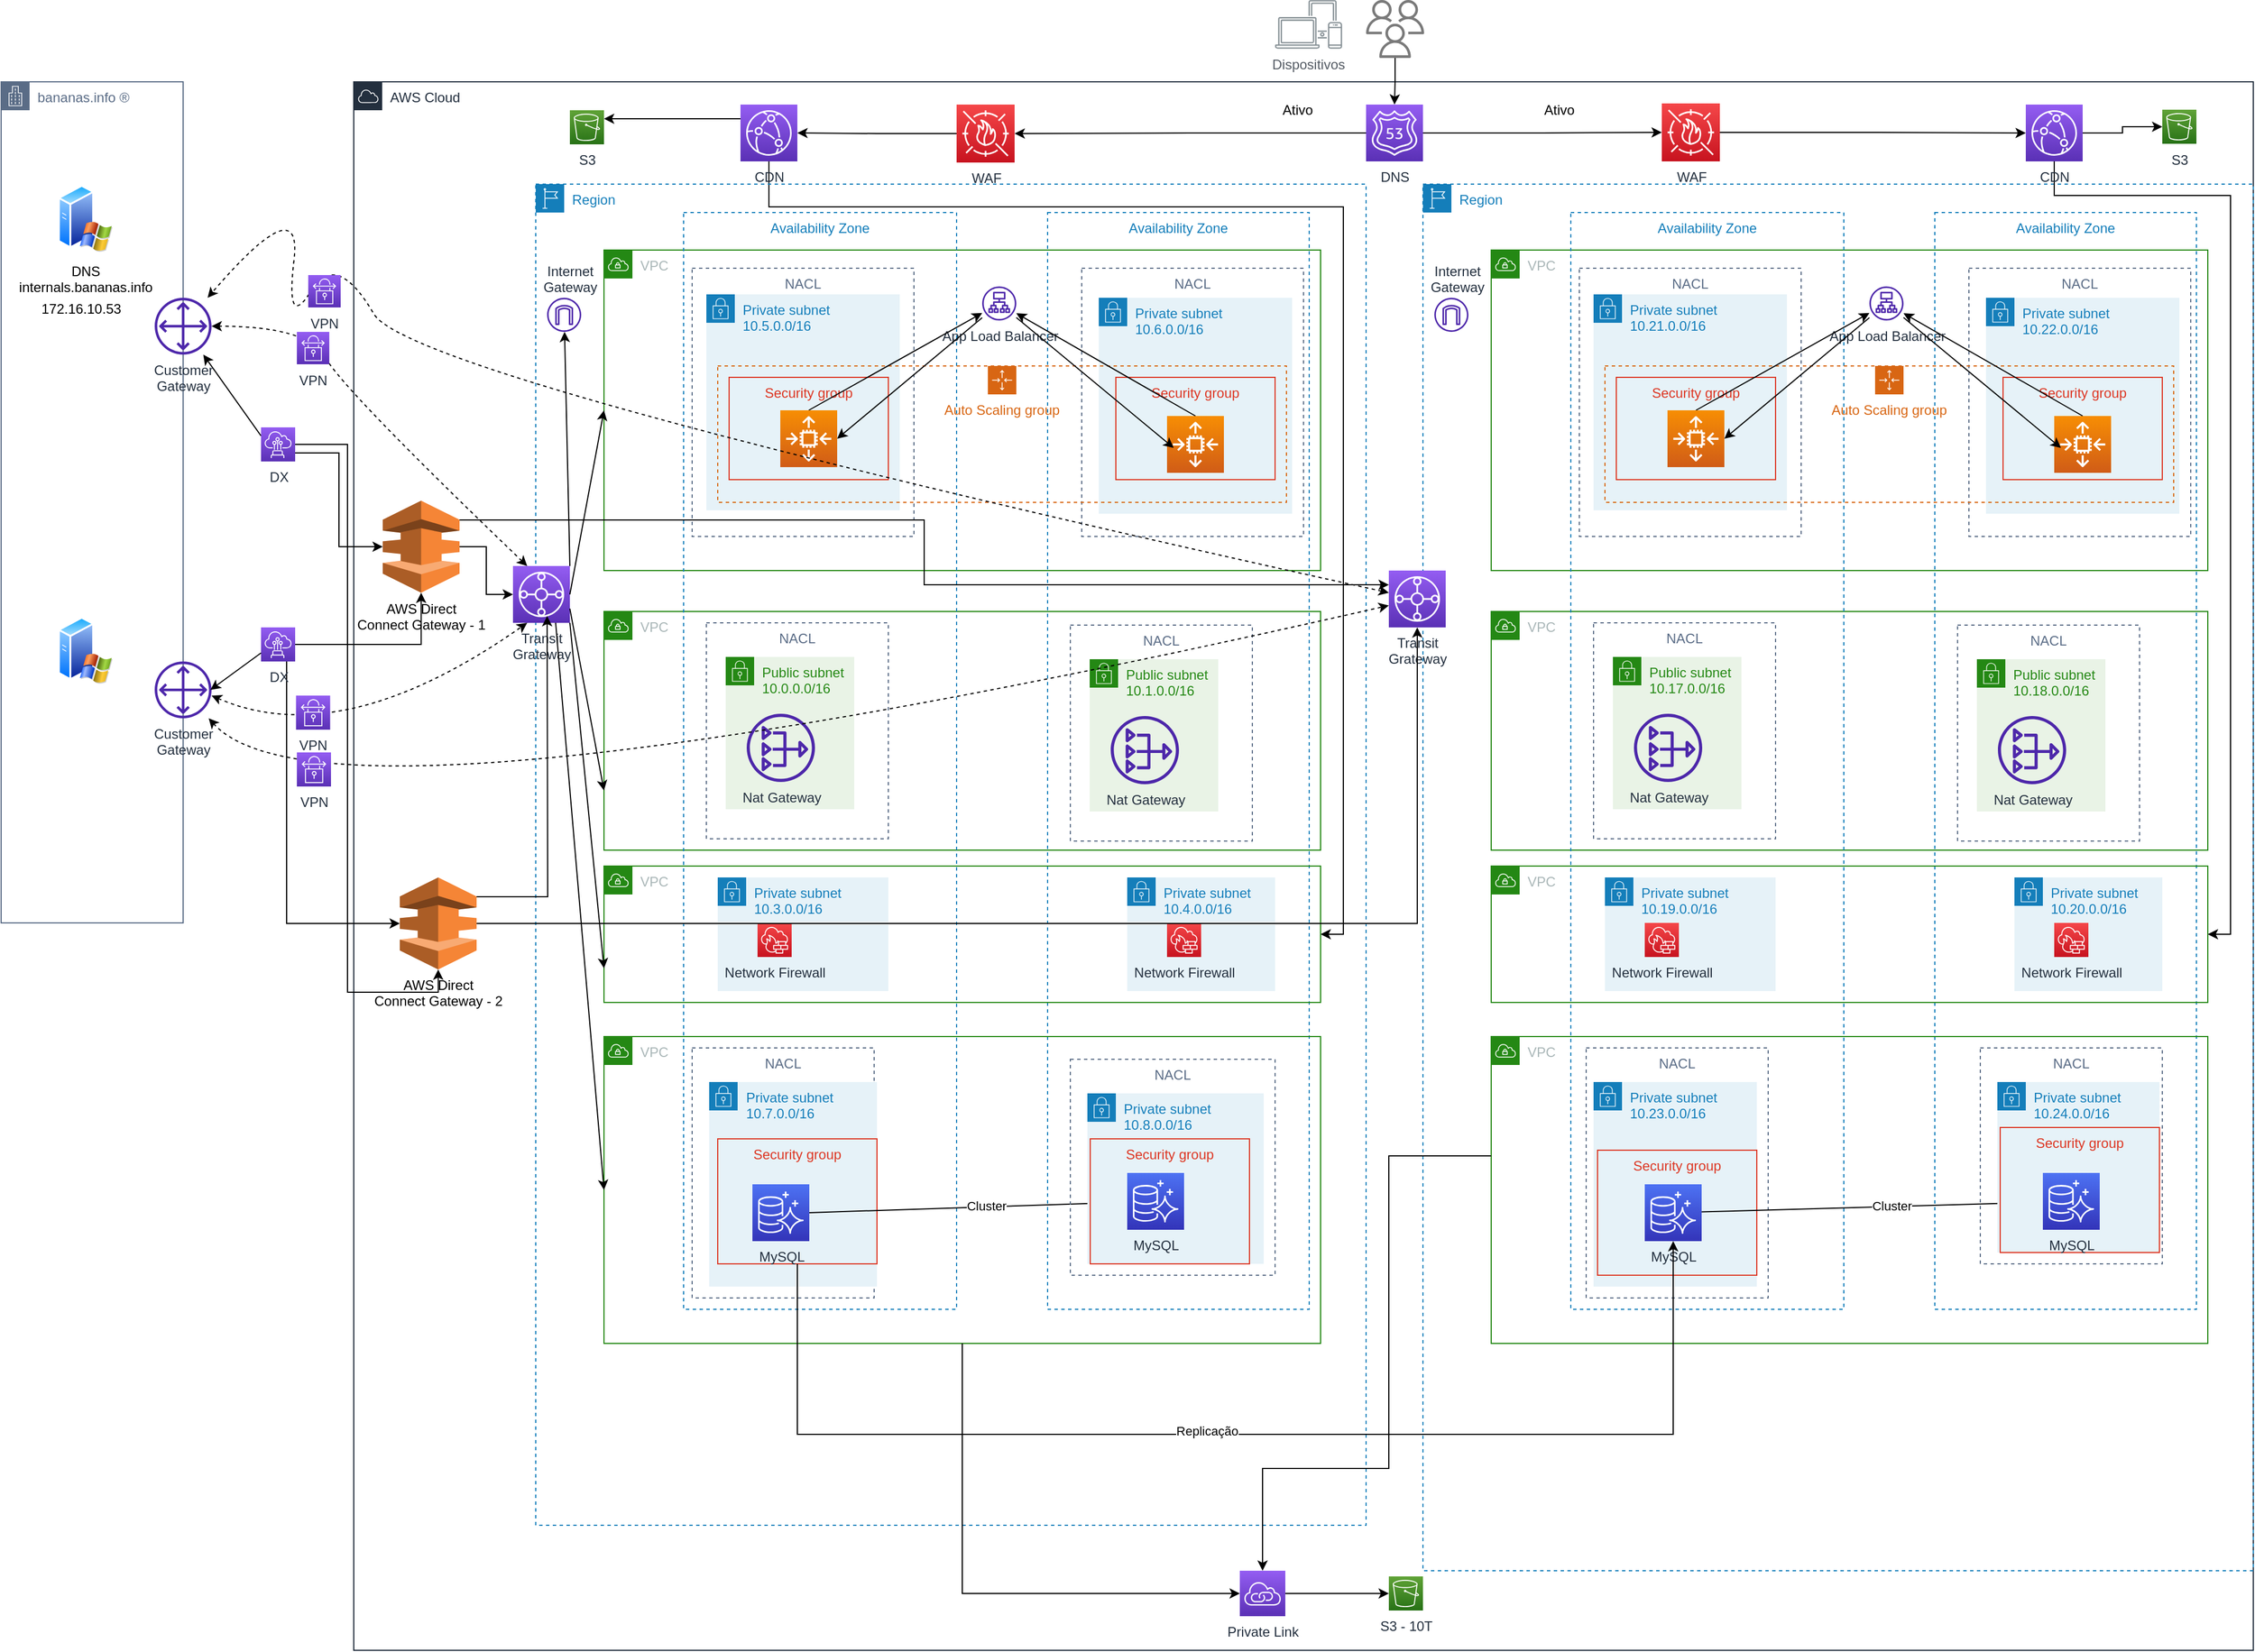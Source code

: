 <mxfile version="20.2.7" type="device"><diagram id="HaMeA7HkGNE9Ynm7n4hS" name="Página-1"><mxGraphModel dx="1955" dy="942" grid="1" gridSize="10" guides="1" tooltips="1" connect="1" arrows="1" fold="1" page="1" pageScale="1" pageWidth="1169" pageHeight="827" math="0" shadow="0"><root><mxCell id="0"/><mxCell id="1" parent="0"/><mxCell id="5pOo0MNIu1vG4WOtXvsn-2" value="bananas.info ®" style="points=[[0,0],[0.25,0],[0.5,0],[0.75,0],[1,0],[1,0.25],[1,0.5],[1,0.75],[1,1],[0.75,1],[0.5,1],[0.25,1],[0,1],[0,0.75],[0,0.5],[0,0.25]];outlineConnect=0;gradientColor=none;html=1;whiteSpace=wrap;fontSize=12;fontStyle=0;container=1;pointerEvents=0;collapsible=0;recursiveResize=0;shape=mxgraph.aws4.group;grIcon=mxgraph.aws4.group_corporate_data_center;strokeColor=#5A6C86;fillColor=none;verticalAlign=top;align=left;spacingLeft=30;fontColor=#5A6C86;dashed=0;" parent="1" vertex="1"><mxGeometry x="40" y="80" width="160" height="740" as="geometry"/></mxCell><mxCell id="5pOo0MNIu1vG4WOtXvsn-28" value="DNS&lt;br&gt;internals.bananas.info" style="aspect=fixed;perimeter=ellipsePerimeter;html=1;align=center;shadow=0;dashed=0;spacingTop=3;image;image=img/lib/active_directory/windows_server_2.svg;" parent="5pOo0MNIu1vG4WOtXvsn-2" vertex="1"><mxGeometry x="50" y="90" width="48" height="60" as="geometry"/></mxCell><mxCell id="5pOo0MNIu1vG4WOtXvsn-29" value="" style="aspect=fixed;perimeter=ellipsePerimeter;html=1;align=center;shadow=0;dashed=0;spacingTop=3;image;image=img/lib/active_directory/windows_server_2.svg;" parent="5pOo0MNIu1vG4WOtXvsn-2" vertex="1"><mxGeometry x="50" y="470" width="48" height="60" as="geometry"/></mxCell><mxCell id="5pOo0MNIu1vG4WOtXvsn-31" value="Customer&lt;br&gt;Gateway" style="sketch=0;outlineConnect=0;fontColor=#232F3E;gradientColor=none;fillColor=#4D27AA;strokeColor=none;dashed=0;verticalLabelPosition=bottom;verticalAlign=top;align=center;html=1;fontSize=12;fontStyle=0;aspect=fixed;pointerEvents=1;shape=mxgraph.aws4.customer_gateway;" parent="5pOo0MNIu1vG4WOtXvsn-2" vertex="1"><mxGeometry x="135" y="510" width="50" height="50" as="geometry"/></mxCell><mxCell id="5pOo0MNIu1vG4WOtXvsn-1" value="AWS Cloud" style="points=[[0,0],[0.25,0],[0.5,0],[0.75,0],[1,0],[1,0.25],[1,0.5],[1,0.75],[1,1],[0.75,1],[0.5,1],[0.25,1],[0,1],[0,0.75],[0,0.5],[0,0.25]];outlineConnect=0;gradientColor=none;html=1;whiteSpace=wrap;fontSize=12;fontStyle=0;container=1;pointerEvents=0;collapsible=0;recursiveResize=0;shape=mxgraph.aws4.group;grIcon=mxgraph.aws4.group_aws_cloud;strokeColor=#232F3E;fillColor=none;verticalAlign=top;align=left;spacingLeft=30;fontColor=#232F3E;dashed=0;" parent="1" vertex="1"><mxGeometry x="350" y="80" width="1670" height="1380" as="geometry"/></mxCell><mxCell id="LIcmTBBPoV8xDMWBZbeL-169" style="edgeStyle=orthogonalEdgeStyle;rounded=0;orthogonalLoop=1;jettySize=auto;html=1;exitX=1;exitY=0.5;exitDx=0;exitDy=0;exitPerimeter=0;entryX=0;entryY=0.5;entryDx=0;entryDy=0;entryPerimeter=0;fontColor=#000000;" parent="5pOo0MNIu1vG4WOtXvsn-1" source="5pOo0MNIu1vG4WOtXvsn-27" target="LIcmTBBPoV8xDMWBZbeL-168" edge="1"><mxGeometry relative="1" as="geometry"/></mxCell><mxCell id="LIcmTBBPoV8xDMWBZbeL-173" style="edgeStyle=orthogonalEdgeStyle;rounded=0;orthogonalLoop=1;jettySize=auto;html=1;entryX=1;entryY=0.5;entryDx=0;entryDy=0;entryPerimeter=0;fontColor=#000000;" parent="5pOo0MNIu1vG4WOtXvsn-1" source="5pOo0MNIu1vG4WOtXvsn-27" target="LIcmTBBPoV8xDMWBZbeL-164" edge="1"><mxGeometry relative="1" as="geometry"/></mxCell><mxCell id="5pOo0MNIu1vG4WOtXvsn-27" value="DNS" style="sketch=0;points=[[0,0,0],[0.25,0,0],[0.5,0,0],[0.75,0,0],[1,0,0],[0,1,0],[0.25,1,0],[0.5,1,0],[0.75,1,0],[1,1,0],[0,0.25,0],[0,0.5,0],[0,0.75,0],[1,0.25,0],[1,0.5,0],[1,0.75,0]];outlineConnect=0;fontColor=#232F3E;gradientColor=#945DF2;gradientDirection=north;fillColor=#5A30B5;strokeColor=#ffffff;dashed=0;verticalLabelPosition=bottom;verticalAlign=top;align=center;html=1;fontSize=12;fontStyle=0;aspect=fixed;shape=mxgraph.aws4.resourceIcon;resIcon=mxgraph.aws4.route_53;" parent="5pOo0MNIu1vG4WOtXvsn-1" vertex="1"><mxGeometry x="890" y="20" width="50" height="50" as="geometry"/></mxCell><mxCell id="UKHc4d8hAWJadiyFLWiI-12" value="Ativo" style="text;html=1;strokeColor=none;fillColor=none;align=center;verticalAlign=middle;whiteSpace=wrap;rounded=0;" parent="5pOo0MNIu1vG4WOtXvsn-1" vertex="1"><mxGeometry x="1030" y="10" width="60" height="30" as="geometry"/></mxCell><mxCell id="UKHc4d8hAWJadiyFLWiI-13" value="Ativo" style="text;html=1;strokeColor=none;fillColor=none;align=center;verticalAlign=middle;whiteSpace=wrap;rounded=0;" parent="5pOo0MNIu1vG4WOtXvsn-1" vertex="1"><mxGeometry x="800" y="10" width="60" height="30" as="geometry"/></mxCell><mxCell id="BRITnknowRjfXfQ6orLm-6" style="edgeStyle=orthogonalEdgeStyle;rounded=0;orthogonalLoop=1;jettySize=auto;html=1;exitX=0;exitY=0.25;exitDx=0;exitDy=0;exitPerimeter=0;entryX=1;entryY=0.25;entryDx=0;entryDy=0;entryPerimeter=0;" parent="5pOo0MNIu1vG4WOtXvsn-1" source="BRITnknowRjfXfQ6orLm-1" target="BRITnknowRjfXfQ6orLm-5" edge="1"><mxGeometry relative="1" as="geometry"/></mxCell><mxCell id="LIcmTBBPoV8xDMWBZbeL-176" style="edgeStyle=orthogonalEdgeStyle;rounded=0;orthogonalLoop=1;jettySize=auto;html=1;exitX=0.5;exitY=1;exitDx=0;exitDy=0;exitPerimeter=0;fontColor=#000000;" parent="5pOo0MNIu1vG4WOtXvsn-1" source="BRITnknowRjfXfQ6orLm-1" target="LIcmTBBPoV8xDMWBZbeL-52" edge="1"><mxGeometry relative="1" as="geometry"><Array as="points"><mxPoint x="365" y="110"/><mxPoint x="870" y="110"/><mxPoint x="870" y="750"/></Array></mxGeometry></mxCell><mxCell id="BRITnknowRjfXfQ6orLm-1" value="CDN" style="sketch=0;points=[[0,0,0],[0.25,0,0],[0.5,0,0],[0.75,0,0],[1,0,0],[0,1,0],[0.25,1,0],[0.5,1,0],[0.75,1,0],[1,1,0],[0,0.25,0],[0,0.5,0],[0,0.75,0],[1,0.25,0],[1,0.5,0],[1,0.75,0]];outlineConnect=0;fontColor=#232F3E;gradientColor=#945DF2;gradientDirection=north;fillColor=#5A30B5;strokeColor=#ffffff;dashed=0;verticalLabelPosition=bottom;verticalAlign=top;align=center;html=1;fontSize=12;fontStyle=0;aspect=fixed;shape=mxgraph.aws4.resourceIcon;resIcon=mxgraph.aws4.cloudfront;movableLabel=1;" parent="5pOo0MNIu1vG4WOtXvsn-1" vertex="1"><mxGeometry x="340" y="20" width="50" height="50" as="geometry"/></mxCell><mxCell id="BRITnknowRjfXfQ6orLm-5" value="S3" style="sketch=0;points=[[0,0,0],[0.25,0,0],[0.5,0,0],[0.75,0,0],[1,0,0],[0,1,0],[0.25,1,0],[0.5,1,0],[0.75,1,0],[1,1,0],[0,0.25,0],[0,0.5,0],[0,0.75,0],[1,0.25,0],[1,0.5,0],[1,0.75,0]];outlineConnect=0;fontColor=#232F3E;gradientColor=#60A337;gradientDirection=north;fillColor=#277116;strokeColor=#ffffff;dashed=0;verticalLabelPosition=bottom;verticalAlign=top;align=center;html=1;fontSize=12;fontStyle=0;aspect=fixed;shape=mxgraph.aws4.resourceIcon;resIcon=mxgraph.aws4.s3;" parent="5pOo0MNIu1vG4WOtXvsn-1" vertex="1"><mxGeometry x="190" y="25" width="30" height="30" as="geometry"/></mxCell><mxCell id="LIcmTBBPoV8xDMWBZbeL-5" value="Region" style="points=[[0,0],[0.25,0],[0.5,0],[0.75,0],[1,0],[1,0.25],[1,0.5],[1,0.75],[1,1],[0.75,1],[0.5,1],[0.25,1],[0,1],[0,0.75],[0,0.5],[0,0.25]];outlineConnect=0;gradientColor=none;html=1;whiteSpace=wrap;fontSize=12;fontStyle=0;container=1;pointerEvents=0;collapsible=0;recursiveResize=0;shape=mxgraph.aws4.group;grIcon=mxgraph.aws4.group_region;strokeColor=#147EBA;fillColor=none;verticalAlign=top;align=left;spacingLeft=30;fontColor=#147EBA;dashed=1;" parent="5pOo0MNIu1vG4WOtXvsn-1" vertex="1"><mxGeometry x="160" y="90" width="730" height="1180" as="geometry"/></mxCell><mxCell id="LIcmTBBPoV8xDMWBZbeL-6" value="VPC" style="points=[[0,0],[0.25,0],[0.5,0],[0.75,0],[1,0],[1,0.25],[1,0.5],[1,0.75],[1,1],[0.75,1],[0.5,1],[0.25,1],[0,1],[0,0.75],[0,0.5],[0,0.25]];outlineConnect=0;gradientColor=none;html=1;whiteSpace=wrap;fontSize=12;fontStyle=0;container=1;pointerEvents=0;collapsible=0;recursiveResize=0;shape=mxgraph.aws4.group;grIcon=mxgraph.aws4.group_vpc;strokeColor=#248814;fillColor=none;verticalAlign=top;align=left;spacingLeft=30;fontColor=#AAB7B8;dashed=0;" parent="LIcmTBBPoV8xDMWBZbeL-5" vertex="1"><mxGeometry x="60" y="58" width="630" height="282" as="geometry"/></mxCell><mxCell id="LIcmTBBPoV8xDMWBZbeL-48" value="App Load Balancer" style="sketch=0;outlineConnect=0;fontColor=#232F3E;gradientColor=none;fillColor=#4D27AA;strokeColor=none;dashed=0;verticalLabelPosition=bottom;verticalAlign=top;align=center;html=1;fontSize=12;fontStyle=0;aspect=fixed;pointerEvents=1;shape=mxgraph.aws4.application_load_balancer;" parent="LIcmTBBPoV8xDMWBZbeL-6" vertex="1"><mxGeometry x="332.5" y="32" width="30" height="30" as="geometry"/></mxCell><mxCell id="LIcmTBBPoV8xDMWBZbeL-22" value="VPC" style="points=[[0,0],[0.25,0],[0.5,0],[0.75,0],[1,0],[1,0.25],[1,0.5],[1,0.75],[1,1],[0.75,1],[0.5,1],[0.25,1],[0,1],[0,0.75],[0,0.5],[0,0.25]];outlineConnect=0;gradientColor=none;html=1;whiteSpace=wrap;fontSize=12;fontStyle=0;container=1;pointerEvents=0;collapsible=0;recursiveResize=0;shape=mxgraph.aws4.group;grIcon=mxgraph.aws4.group_vpc;strokeColor=#248814;fillColor=none;verticalAlign=top;align=left;spacingLeft=30;fontColor=#AAB7B8;dashed=0;" parent="LIcmTBBPoV8xDMWBZbeL-5" vertex="1"><mxGeometry x="60" y="376" width="630" height="210" as="geometry"/></mxCell><mxCell id="LIcmTBBPoV8xDMWBZbeL-23" value="Availability Zone" style="fillColor=none;strokeColor=#147EBA;dashed=1;verticalAlign=top;fontStyle=0;fontColor=#147EBA;" parent="LIcmTBBPoV8xDMWBZbeL-5" vertex="1"><mxGeometry x="130" y="25" width="240" height="965" as="geometry"/></mxCell><mxCell id="LIcmTBBPoV8xDMWBZbeL-24" value="Availability Zone" style="fillColor=none;strokeColor=#147EBA;dashed=1;verticalAlign=top;fontStyle=0;fontColor=#147EBA;" parent="LIcmTBBPoV8xDMWBZbeL-5" vertex="1"><mxGeometry x="450" y="25" width="230" height="965" as="geometry"/></mxCell><mxCell id="LIcmTBBPoV8xDMWBZbeL-34" value="NACL" style="fillColor=none;strokeColor=#5A6C86;dashed=1;verticalAlign=top;fontStyle=0;fontColor=#5A6C86;" parent="LIcmTBBPoV8xDMWBZbeL-5" vertex="1"><mxGeometry x="137.5" y="74" width="195" height="236" as="geometry"/></mxCell><mxCell id="LIcmTBBPoV8xDMWBZbeL-52" value="VPC" style="points=[[0,0],[0.25,0],[0.5,0],[0.75,0],[1,0],[1,0.25],[1,0.5],[1,0.75],[1,1],[0.75,1],[0.5,1],[0.25,1],[0,1],[0,0.75],[0,0.5],[0,0.25]];outlineConnect=0;gradientColor=none;html=1;whiteSpace=wrap;fontSize=12;fontStyle=0;container=1;pointerEvents=0;collapsible=0;recursiveResize=0;shape=mxgraph.aws4.group;grIcon=mxgraph.aws4.group_vpc;strokeColor=#248814;fillColor=none;verticalAlign=top;align=left;spacingLeft=30;fontColor=#AAB7B8;dashed=0;" parent="LIcmTBBPoV8xDMWBZbeL-5" vertex="1"><mxGeometry x="60" y="600" width="630" height="120" as="geometry"/></mxCell><mxCell id="LIcmTBBPoV8xDMWBZbeL-63" value="Private subnet&lt;br&gt;10.4.0.0/16" style="points=[[0,0],[0.25,0],[0.5,0],[0.75,0],[1,0],[1,0.25],[1,0.5],[1,0.75],[1,1],[0.75,1],[0.5,1],[0.25,1],[0,1],[0,0.75],[0,0.5],[0,0.25]];outlineConnect=0;gradientColor=none;html=1;whiteSpace=wrap;fontSize=12;fontStyle=0;container=1;pointerEvents=0;collapsible=0;recursiveResize=0;shape=mxgraph.aws4.group;grIcon=mxgraph.aws4.group_security_group;grStroke=0;strokeColor=#147EBA;fillColor=#E6F2F8;verticalAlign=top;align=left;spacingLeft=30;fontColor=#147EBA;dashed=0;" parent="LIcmTBBPoV8xDMWBZbeL-52" vertex="1"><mxGeometry x="460" y="10" width="130" height="100" as="geometry"/></mxCell><mxCell id="LIcmTBBPoV8xDMWBZbeL-64" value="Network Firewall" style="sketch=0;points=[[0,0,0],[0.25,0,0],[0.5,0,0],[0.75,0,0],[1,0,0],[0,1,0],[0.25,1,0],[0.5,1,0],[0.75,1,0],[1,1,0],[0,0.25,0],[0,0.5,0],[0,0.75,0],[1,0.25,0],[1,0.5,0],[1,0.75,0]];outlineConnect=0;fontColor=#232F3E;gradientColor=#F54749;gradientDirection=north;fillColor=#C7131F;strokeColor=#ffffff;dashed=0;verticalLabelPosition=bottom;verticalAlign=top;align=center;html=1;fontSize=12;fontStyle=0;aspect=fixed;shape=mxgraph.aws4.resourceIcon;resIcon=mxgraph.aws4.network_firewall;" parent="LIcmTBBPoV8xDMWBZbeL-63" vertex="1"><mxGeometry x="35" y="40" width="30" height="30" as="geometry"/></mxCell><mxCell id="LIcmTBBPoV8xDMWBZbeL-61" value="Private subnet&lt;br&gt;10.3.0.0/16" style="points=[[0,0],[0.25,0],[0.5,0],[0.75,0],[1,0],[1,0.25],[1,0.5],[1,0.75],[1,1],[0.75,1],[0.5,1],[0.25,1],[0,1],[0,0.75],[0,0.5],[0,0.25]];outlineConnect=0;gradientColor=none;html=1;whiteSpace=wrap;fontSize=12;fontStyle=0;container=1;pointerEvents=0;collapsible=0;recursiveResize=0;shape=mxgraph.aws4.group;grIcon=mxgraph.aws4.group_security_group;grStroke=0;strokeColor=#147EBA;fillColor=#E6F2F8;verticalAlign=top;align=left;spacingLeft=30;fontColor=#147EBA;dashed=0;" parent="LIcmTBBPoV8xDMWBZbeL-52" vertex="1"><mxGeometry x="100" y="10" width="150" height="100" as="geometry"/></mxCell><mxCell id="LIcmTBBPoV8xDMWBZbeL-62" value="Network Firewall" style="sketch=0;points=[[0,0,0],[0.25,0,0],[0.5,0,0],[0.75,0,0],[1,0,0],[0,1,0],[0.25,1,0],[0.5,1,0],[0.75,1,0],[1,1,0],[0,0.25,0],[0,0.5,0],[0,0.75,0],[1,0.25,0],[1,0.5,0],[1,0.75,0]];outlineConnect=0;fontColor=#232F3E;gradientColor=#F54749;gradientDirection=north;fillColor=#C7131F;strokeColor=#ffffff;dashed=0;verticalLabelPosition=bottom;verticalAlign=top;align=center;html=1;fontSize=12;fontStyle=0;aspect=fixed;shape=mxgraph.aws4.resourceIcon;resIcon=mxgraph.aws4.network_firewall;" parent="LIcmTBBPoV8xDMWBZbeL-61" vertex="1"><mxGeometry x="35" y="40" width="30" height="30" as="geometry"/></mxCell><mxCell id="LIcmTBBPoV8xDMWBZbeL-54" value="NACL" style="fillColor=none;strokeColor=#5A6C86;dashed=1;verticalAlign=top;fontStyle=0;fontColor=#5A6C86;" parent="LIcmTBBPoV8xDMWBZbeL-5" vertex="1"><mxGeometry x="150" y="386" width="160" height="190" as="geometry"/></mxCell><mxCell id="LIcmTBBPoV8xDMWBZbeL-55" value="Public subnet&lt;br&gt;10.0.0.0/16" style="points=[[0,0],[0.25,0],[0.5,0],[0.75,0],[1,0],[1,0.25],[1,0.5],[1,0.75],[1,1],[0.75,1],[0.5,1],[0.25,1],[0,1],[0,0.75],[0,0.5],[0,0.25]];outlineConnect=0;gradientColor=none;html=1;whiteSpace=wrap;fontSize=12;fontStyle=0;container=1;pointerEvents=0;collapsible=0;recursiveResize=0;shape=mxgraph.aws4.group;grIcon=mxgraph.aws4.group_security_group;grStroke=0;strokeColor=#248814;fillColor=#E9F3E6;verticalAlign=top;align=left;spacingLeft=30;fontColor=#248814;dashed=0;" parent="LIcmTBBPoV8xDMWBZbeL-5" vertex="1"><mxGeometry x="167" y="416" width="113" height="134" as="geometry"/></mxCell><mxCell id="LIcmTBBPoV8xDMWBZbeL-56" value="Nat Gateway" style="sketch=0;outlineConnect=0;fontColor=#232F3E;gradientColor=none;fillColor=#4D27AA;strokeColor=none;dashed=0;verticalLabelPosition=bottom;verticalAlign=top;align=center;html=1;fontSize=12;fontStyle=0;aspect=fixed;pointerEvents=1;shape=mxgraph.aws4.nat_gateway;" parent="LIcmTBBPoV8xDMWBZbeL-55" vertex="1"><mxGeometry x="18.5" y="50" width="60" height="60" as="geometry"/></mxCell><mxCell id="LIcmTBBPoV8xDMWBZbeL-60" value="VPC" style="points=[[0,0],[0.25,0],[0.5,0],[0.75,0],[1,0],[1,0.25],[1,0.5],[1,0.75],[1,1],[0.75,1],[0.5,1],[0.25,1],[0,1],[0,0.75],[0,0.5],[0,0.25]];outlineConnect=0;gradientColor=none;html=1;whiteSpace=wrap;fontSize=12;fontStyle=0;container=1;pointerEvents=0;collapsible=0;recursiveResize=0;shape=mxgraph.aws4.group;grIcon=mxgraph.aws4.group_vpc;strokeColor=#248814;fillColor=none;verticalAlign=top;align=left;spacingLeft=30;fontColor=#AAB7B8;dashed=0;" parent="LIcmTBBPoV8xDMWBZbeL-5" vertex="1"><mxGeometry x="60" y="750" width="630" height="270" as="geometry"/></mxCell><mxCell id="LIcmTBBPoV8xDMWBZbeL-184" value="NACL" style="fillColor=none;strokeColor=#5A6C86;dashed=1;verticalAlign=top;fontStyle=0;fontColor=#5A6C86;" parent="LIcmTBBPoV8xDMWBZbeL-60" vertex="1"><mxGeometry x="77.5" y="10" width="160" height="220" as="geometry"/></mxCell><mxCell id="LIcmTBBPoV8xDMWBZbeL-87" value="Private subnet&lt;br&gt;10.7.0.0/16" style="points=[[0,0],[0.25,0],[0.5,0],[0.75,0],[1,0],[1,0.25],[1,0.5],[1,0.75],[1,1],[0.75,1],[0.5,1],[0.25,1],[0,1],[0,0.75],[0,0.5],[0,0.25]];outlineConnect=0;gradientColor=none;html=1;whiteSpace=wrap;fontSize=12;fontStyle=0;container=1;pointerEvents=0;collapsible=0;recursiveResize=0;shape=mxgraph.aws4.group;grIcon=mxgraph.aws4.group_security_group;grStroke=0;strokeColor=#147EBA;fillColor=#E6F2F8;verticalAlign=top;align=left;spacingLeft=30;fontColor=#147EBA;dashed=0;" parent="LIcmTBBPoV8xDMWBZbeL-60" vertex="1"><mxGeometry x="92.5" y="40" width="147.5" height="180" as="geometry"/></mxCell><mxCell id="LIcmTBBPoV8xDMWBZbeL-191" value="Security group" style="fillColor=none;strokeColor=#DD3522;verticalAlign=top;fontStyle=0;fontColor=#DD3522;" parent="LIcmTBBPoV8xDMWBZbeL-87" vertex="1"><mxGeometry x="7.5" y="50" width="140" height="110" as="geometry"/></mxCell><mxCell id="LIcmTBBPoV8xDMWBZbeL-192" value="MySQL" style="sketch=0;points=[[0,0,0],[0.25,0,0],[0.5,0,0],[0.75,0,0],[1,0,0],[0,1,0],[0.25,1,0],[0.5,1,0],[0.75,1,0],[1,1,0],[0,0.25,0],[0,0.5,0],[0,0.75,0],[1,0.25,0],[1,0.5,0],[1,0.75,0]];outlineConnect=0;fontColor=#232F3E;gradientColor=#4D72F3;gradientDirection=north;fillColor=#3334B9;strokeColor=#ffffff;dashed=0;verticalLabelPosition=bottom;verticalAlign=top;align=center;html=1;fontSize=12;fontStyle=0;aspect=fixed;shape=mxgraph.aws4.resourceIcon;resIcon=mxgraph.aws4.aurora;" parent="LIcmTBBPoV8xDMWBZbeL-87" vertex="1"><mxGeometry x="38" y="90" width="50" height="50" as="geometry"/></mxCell><mxCell id="LIcmTBBPoV8xDMWBZbeL-91" style="edgeStyle=none;rounded=0;orthogonalLoop=1;jettySize=auto;html=1;fontColor=#00FF00;exitX=1;exitY=0.5;exitDx=0;exitDy=0;exitPerimeter=0;" parent="LIcmTBBPoV8xDMWBZbeL-60" source="LIcmTBBPoV8xDMWBZbeL-192" target="LIcmTBBPoV8xDMWBZbeL-194" edge="1"><mxGeometry relative="1" as="geometry"><mxPoint x="180.5" y="125.726" as="sourcePoint"/><mxPoint x="430" y="139.382" as="targetPoint"/></mxGeometry></mxCell><mxCell id="LIcmTBBPoV8xDMWBZbeL-92" value="&lt;font color=&quot;#000000&quot;&gt;Cluster&lt;/font&gt;" style="edgeLabel;html=1;align=center;verticalAlign=middle;resizable=0;points=[];fontColor=#00FF00;" parent="LIcmTBBPoV8xDMWBZbeL-91" vertex="1" connectable="0"><mxGeometry x="0.112" y="1" relative="1" as="geometry"><mxPoint as="offset"/></mxGeometry></mxCell><mxCell id="LIcmTBBPoV8xDMWBZbeL-187" value="NACL" style="fillColor=none;strokeColor=#5A6C86;dashed=1;verticalAlign=top;fontStyle=0;fontColor=#5A6C86;" parent="LIcmTBBPoV8xDMWBZbeL-60" vertex="1"><mxGeometry x="410" y="20" width="180" height="190" as="geometry"/></mxCell><mxCell id="LIcmTBBPoV8xDMWBZbeL-188" value="Private subnet&lt;br&gt;10.8.0.0/16" style="points=[[0,0],[0.25,0],[0.5,0],[0.75,0],[1,0],[1,0.25],[1,0.5],[1,0.75],[1,1],[0.75,1],[0.5,1],[0.25,1],[0,1],[0,0.75],[0,0.5],[0,0.25]];outlineConnect=0;gradientColor=none;html=1;whiteSpace=wrap;fontSize=12;fontStyle=0;container=1;pointerEvents=0;collapsible=0;recursiveResize=0;shape=mxgraph.aws4.group;grIcon=mxgraph.aws4.group_security_group;grStroke=0;strokeColor=#147EBA;fillColor=#E6F2F8;verticalAlign=top;align=left;spacingLeft=30;fontColor=#147EBA;dashed=0;" parent="LIcmTBBPoV8xDMWBZbeL-60" vertex="1"><mxGeometry x="425" y="50" width="155" height="150" as="geometry"/></mxCell><mxCell id="LIcmTBBPoV8xDMWBZbeL-193" value="Security group" style="fillColor=none;strokeColor=#DD3522;verticalAlign=top;fontStyle=0;fontColor=#DD3522;" parent="LIcmTBBPoV8xDMWBZbeL-188" vertex="1"><mxGeometry x="2.5" y="40" width="140" height="110" as="geometry"/></mxCell><mxCell id="LIcmTBBPoV8xDMWBZbeL-194" value="MySQL" style="sketch=0;points=[[0,0,0],[0.25,0,0],[0.5,0,0],[0.75,0,0],[1,0,0],[0,1,0],[0.25,1,0],[0.5,1,0],[0.75,1,0],[1,1,0],[0,0.25,0],[0,0.5,0],[0,0.75,0],[1,0.25,0],[1,0.5,0],[1,0.75,0]];outlineConnect=0;fontColor=#232F3E;gradientColor=#4D72F3;gradientDirection=north;fillColor=#3334B9;strokeColor=#ffffff;dashed=0;verticalLabelPosition=bottom;verticalAlign=top;align=center;html=1;fontSize=12;fontStyle=0;aspect=fixed;shape=mxgraph.aws4.resourceIcon;resIcon=mxgraph.aws4.aurora;" parent="LIcmTBBPoV8xDMWBZbeL-188" vertex="1"><mxGeometry x="35" y="70" width="50" height="50" as="geometry"/></mxCell><mxCell id="LIcmTBBPoV8xDMWBZbeL-68" value="NACL" style="fillColor=none;strokeColor=#5A6C86;dashed=1;verticalAlign=top;fontStyle=0;fontColor=#5A6C86;" parent="LIcmTBBPoV8xDMWBZbeL-5" vertex="1"><mxGeometry x="470" y="388" width="160" height="190" as="geometry"/></mxCell><mxCell id="LIcmTBBPoV8xDMWBZbeL-69" value="Public subnet&lt;br&gt;10.1.0.0/16" style="points=[[0,0],[0.25,0],[0.5,0],[0.75,0],[1,0],[1,0.25],[1,0.5],[1,0.75],[1,1],[0.75,1],[0.5,1],[0.25,1],[0,1],[0,0.75],[0,0.5],[0,0.25]];outlineConnect=0;gradientColor=none;html=1;whiteSpace=wrap;fontSize=12;fontStyle=0;container=1;pointerEvents=0;collapsible=0;recursiveResize=0;shape=mxgraph.aws4.group;grIcon=mxgraph.aws4.group_security_group;grStroke=0;strokeColor=#248814;fillColor=#E9F3E6;verticalAlign=top;align=left;spacingLeft=30;fontColor=#248814;dashed=0;" parent="LIcmTBBPoV8xDMWBZbeL-5" vertex="1"><mxGeometry x="487" y="418" width="113" height="134" as="geometry"/></mxCell><mxCell id="LIcmTBBPoV8xDMWBZbeL-70" value="Nat Gateway" style="sketch=0;outlineConnect=0;fontColor=#232F3E;gradientColor=none;fillColor=#4D27AA;strokeColor=none;dashed=0;verticalLabelPosition=bottom;verticalAlign=top;align=center;html=1;fontSize=12;fontStyle=0;aspect=fixed;pointerEvents=1;shape=mxgraph.aws4.nat_gateway;" parent="LIcmTBBPoV8xDMWBZbeL-69" vertex="1"><mxGeometry x="18.5" y="50" width="60" height="60" as="geometry"/></mxCell><mxCell id="LIcmTBBPoV8xDMWBZbeL-71" value="Private subnet&lt;br&gt;10.5.0.0/16" style="points=[[0,0],[0.25,0],[0.5,0],[0.75,0],[1,0],[1,0.25],[1,0.5],[1,0.75],[1,1],[0.75,1],[0.5,1],[0.25,1],[0,1],[0,0.75],[0,0.5],[0,0.25]];outlineConnect=0;gradientColor=none;html=1;whiteSpace=wrap;fontSize=12;fontStyle=0;container=1;pointerEvents=0;collapsible=0;recursiveResize=0;shape=mxgraph.aws4.group;grIcon=mxgraph.aws4.group_security_group;grStroke=0;strokeColor=#147EBA;fillColor=#E6F2F8;verticalAlign=top;align=left;spacingLeft=30;fontColor=#147EBA;dashed=0;" parent="LIcmTBBPoV8xDMWBZbeL-5" vertex="1"><mxGeometry x="150" y="97" width="170" height="190" as="geometry"/></mxCell><mxCell id="LIcmTBBPoV8xDMWBZbeL-73" value="NACL" style="fillColor=none;strokeColor=#5A6C86;dashed=1;verticalAlign=top;fontStyle=0;fontColor=#5A6C86;" parent="LIcmTBBPoV8xDMWBZbeL-5" vertex="1"><mxGeometry x="480" y="74" width="195" height="236" as="geometry"/></mxCell><mxCell id="LIcmTBBPoV8xDMWBZbeL-74" value="Private subnet&lt;br&gt;10.6.0.0/16" style="points=[[0,0],[0.25,0],[0.5,0],[0.75,0],[1,0],[1,0.25],[1,0.5],[1,0.75],[1,1],[0.75,1],[0.5,1],[0.25,1],[0,1],[0,0.75],[0,0.5],[0,0.25]];outlineConnect=0;gradientColor=none;html=1;whiteSpace=wrap;fontSize=12;fontStyle=0;container=1;pointerEvents=0;collapsible=0;recursiveResize=0;shape=mxgraph.aws4.group;grIcon=mxgraph.aws4.group_security_group;grStroke=0;strokeColor=#147EBA;fillColor=#E6F2F8;verticalAlign=top;align=left;spacingLeft=30;fontColor=#147EBA;dashed=0;" parent="LIcmTBBPoV8xDMWBZbeL-5" vertex="1"><mxGeometry x="495" y="100" width="170" height="190" as="geometry"/></mxCell><mxCell id="LIcmTBBPoV8xDMWBZbeL-76" value="Auto Scaling group" style="points=[[0,0],[0.25,0],[0.5,0],[0.75,0],[1,0],[1,0.25],[1,0.5],[1,0.75],[1,1],[0.75,1],[0.5,1],[0.25,1],[0,1],[0,0.75],[0,0.5],[0,0.25]];outlineConnect=0;gradientColor=none;html=1;whiteSpace=wrap;fontSize=12;fontStyle=0;container=1;pointerEvents=0;collapsible=0;recursiveResize=0;shape=mxgraph.aws4.groupCenter;grIcon=mxgraph.aws4.group_auto_scaling_group;grStroke=1;strokeColor=#D86613;fillColor=none;verticalAlign=top;align=center;fontColor=#D86613;dashed=1;spacingTop=25;" parent="LIcmTBBPoV8xDMWBZbeL-5" vertex="1"><mxGeometry x="160" y="160" width="500" height="120" as="geometry"/></mxCell><mxCell id="LIcmTBBPoV8xDMWBZbeL-80" value="Security group" style="fillColor=none;strokeColor=#DD3522;verticalAlign=top;fontStyle=0;fontColor=#DD3522;" parent="LIcmTBBPoV8xDMWBZbeL-76" vertex="1"><mxGeometry x="350" y="10" width="140" height="90" as="geometry"/></mxCell><mxCell id="LIcmTBBPoV8xDMWBZbeL-78" value="Security group" style="fillColor=none;strokeColor=#DD3522;verticalAlign=top;fontStyle=0;fontColor=#DD3522;" parent="LIcmTBBPoV8xDMWBZbeL-5" vertex="1"><mxGeometry x="170" y="170" width="140" height="90" as="geometry"/></mxCell><mxCell id="LIcmTBBPoV8xDMWBZbeL-85" style="edgeStyle=none;rounded=0;orthogonalLoop=1;jettySize=auto;html=1;exitX=0.5;exitY=0;exitDx=0;exitDy=0;exitPerimeter=0;fontColor=#00FF00;" parent="LIcmTBBPoV8xDMWBZbeL-5" source="LIcmTBBPoV8xDMWBZbeL-79" target="LIcmTBBPoV8xDMWBZbeL-48" edge="1"><mxGeometry relative="1" as="geometry"/></mxCell><mxCell id="LIcmTBBPoV8xDMWBZbeL-79" value="" style="sketch=0;points=[[0,0,0],[0.25,0,0],[0.5,0,0],[0.75,0,0],[1,0,0],[0,1,0],[0.25,1,0],[0.5,1,0],[0.75,1,0],[1,1,0],[0,0.25,0],[0,0.5,0],[0,0.75,0],[1,0.25,0],[1,0.5,0],[1,0.75,0]];outlineConnect=0;fontColor=#232F3E;gradientColor=#F78E04;gradientDirection=north;fillColor=#D05C17;strokeColor=#ffffff;dashed=0;verticalLabelPosition=bottom;verticalAlign=top;align=center;html=1;fontSize=12;fontStyle=0;aspect=fixed;shape=mxgraph.aws4.resourceIcon;resIcon=mxgraph.aws4.auto_scaling2;" parent="LIcmTBBPoV8xDMWBZbeL-5" vertex="1"><mxGeometry x="215" y="199" width="50" height="50" as="geometry"/></mxCell><mxCell id="LIcmTBBPoV8xDMWBZbeL-86" style="edgeStyle=none;rounded=0;orthogonalLoop=1;jettySize=auto;html=1;exitX=0.5;exitY=0;exitDx=0;exitDy=0;exitPerimeter=0;fontColor=#00FF00;" parent="LIcmTBBPoV8xDMWBZbeL-5" source="LIcmTBBPoV8xDMWBZbeL-81" target="LIcmTBBPoV8xDMWBZbeL-48" edge="1"><mxGeometry relative="1" as="geometry"/></mxCell><mxCell id="LIcmTBBPoV8xDMWBZbeL-81" value="" style="sketch=0;points=[[0,0,0],[0.25,0,0],[0.5,0,0],[0.75,0,0],[1,0,0],[0,1,0],[0.25,1,0],[0.5,1,0],[0.75,1,0],[1,1,0],[0,0.25,0],[0,0.5,0],[0,0.75,0],[1,0.25,0],[1,0.5,0],[1,0.75,0]];outlineConnect=0;fontColor=#232F3E;gradientColor=#F78E04;gradientDirection=north;fillColor=#D05C17;strokeColor=#ffffff;dashed=0;verticalLabelPosition=bottom;verticalAlign=top;align=center;html=1;fontSize=12;fontStyle=0;aspect=fixed;shape=mxgraph.aws4.resourceIcon;resIcon=mxgraph.aws4.auto_scaling2;" parent="LIcmTBBPoV8xDMWBZbeL-5" vertex="1"><mxGeometry x="555" y="204" width="50" height="50" as="geometry"/></mxCell><mxCell id="LIcmTBBPoV8xDMWBZbeL-82" style="rounded=0;orthogonalLoop=1;jettySize=auto;html=1;entryX=1;entryY=0.5;entryDx=0;entryDy=0;entryPerimeter=0;fontColor=#00FF00;" parent="LIcmTBBPoV8xDMWBZbeL-5" source="LIcmTBBPoV8xDMWBZbeL-48" target="LIcmTBBPoV8xDMWBZbeL-79" edge="1"><mxGeometry relative="1" as="geometry"/></mxCell><mxCell id="LIcmTBBPoV8xDMWBZbeL-83" style="edgeStyle=none;rounded=0;orthogonalLoop=1;jettySize=auto;html=1;entryX=0.117;entryY=0.561;entryDx=0;entryDy=0;entryPerimeter=0;fontColor=#00FF00;" parent="LIcmTBBPoV8xDMWBZbeL-5" source="LIcmTBBPoV8xDMWBZbeL-48" target="LIcmTBBPoV8xDMWBZbeL-81" edge="1"><mxGeometry relative="1" as="geometry"/></mxCell><mxCell id="LIcmTBBPoV8xDMWBZbeL-93" value="Internet&lt;br&gt;Gateway" style="sketch=0;outlineConnect=0;fontColor=#232F3E;gradientColor=none;fillColor=#4D27AA;strokeColor=none;dashed=0;verticalLabelPosition=bottom;verticalAlign=top;align=center;html=1;fontSize=12;fontStyle=0;aspect=fixed;pointerEvents=1;shape=mxgraph.aws4.internet_gateway;direction=east;movableLabel=1;" parent="LIcmTBBPoV8xDMWBZbeL-5" vertex="1"><mxGeometry x="10" y="100" width="30" height="30" as="geometry"><mxPoint x="5" y="-67" as="offset"/></mxGeometry></mxCell><mxCell id="5pOo0MNIu1vG4WOtXvsn-30" value="Transit&lt;br&gt;Grateway" style="sketch=0;points=[[0,0,0],[0.25,0,0],[0.5,0,0],[0.75,0,0],[1,0,0],[0,1,0],[0.25,1,0],[0.5,1,0],[0.75,1,0],[1,1,0],[0,0.25,0],[0,0.5,0],[0,0.75,0],[1,0.25,0],[1,0.5,0],[1,0.75,0]];outlineConnect=0;fontColor=#232F3E;gradientColor=#945DF2;gradientDirection=north;fillColor=#5A30B5;strokeColor=#ffffff;dashed=0;verticalLabelPosition=bottom;verticalAlign=top;align=center;html=1;fontSize=12;fontStyle=0;aspect=fixed;shape=mxgraph.aws4.resourceIcon;resIcon=mxgraph.aws4.transit_gateway;" parent="LIcmTBBPoV8xDMWBZbeL-5" vertex="1"><mxGeometry x="-20" y="336" width="50" height="50" as="geometry"/></mxCell><mxCell id="LIcmTBBPoV8xDMWBZbeL-95" style="edgeStyle=none;rounded=0;orthogonalLoop=1;jettySize=auto;html=1;exitX=0.75;exitY=1;exitDx=0;exitDy=0;exitPerimeter=0;entryX=0;entryY=0.5;entryDx=0;entryDy=0;fontColor=#000000;" parent="LIcmTBBPoV8xDMWBZbeL-5" source="5pOo0MNIu1vG4WOtXvsn-30" target="LIcmTBBPoV8xDMWBZbeL-60" edge="1"><mxGeometry relative="1" as="geometry"/></mxCell><mxCell id="LIcmTBBPoV8xDMWBZbeL-96" style="edgeStyle=none;rounded=0;orthogonalLoop=1;jettySize=auto;html=1;exitX=1;exitY=1;exitDx=0;exitDy=0;exitPerimeter=0;entryX=0;entryY=0.75;entryDx=0;entryDy=0;fontColor=#000000;" parent="LIcmTBBPoV8xDMWBZbeL-5" source="5pOo0MNIu1vG4WOtXvsn-30" target="LIcmTBBPoV8xDMWBZbeL-52" edge="1"><mxGeometry relative="1" as="geometry"/></mxCell><mxCell id="LIcmTBBPoV8xDMWBZbeL-97" style="edgeStyle=none;rounded=0;orthogonalLoop=1;jettySize=auto;html=1;exitX=1;exitY=0.75;exitDx=0;exitDy=0;exitPerimeter=0;entryX=0;entryY=0.75;entryDx=0;entryDy=0;fontColor=#000000;" parent="LIcmTBBPoV8xDMWBZbeL-5" source="5pOo0MNIu1vG4WOtXvsn-30" target="LIcmTBBPoV8xDMWBZbeL-22" edge="1"><mxGeometry relative="1" as="geometry"/></mxCell><mxCell id="LIcmTBBPoV8xDMWBZbeL-98" style="edgeStyle=none;rounded=0;orthogonalLoop=1;jettySize=auto;html=1;exitX=1;exitY=0.5;exitDx=0;exitDy=0;exitPerimeter=0;entryX=0;entryY=0.5;entryDx=0;entryDy=0;fontColor=#000000;" parent="LIcmTBBPoV8xDMWBZbeL-5" source="5pOo0MNIu1vG4WOtXvsn-30" target="LIcmTBBPoV8xDMWBZbeL-6" edge="1"><mxGeometry relative="1" as="geometry"/></mxCell><mxCell id="LIcmTBBPoV8xDMWBZbeL-99" style="edgeStyle=none;rounded=0;orthogonalLoop=1;jettySize=auto;html=1;exitX=1;exitY=0;exitDx=0;exitDy=0;exitPerimeter=0;fontColor=#000000;" parent="LIcmTBBPoV8xDMWBZbeL-5" source="5pOo0MNIu1vG4WOtXvsn-30" target="LIcmTBBPoV8xDMWBZbeL-93" edge="1"><mxGeometry relative="1" as="geometry"/></mxCell><mxCell id="LIcmTBBPoV8xDMWBZbeL-100" value="Region" style="points=[[0,0],[0.25,0],[0.5,0],[0.75,0],[1,0],[1,0.25],[1,0.5],[1,0.75],[1,1],[0.75,1],[0.5,1],[0.25,1],[0,1],[0,0.75],[0,0.5],[0,0.25]];outlineConnect=0;gradientColor=none;html=1;whiteSpace=wrap;fontSize=12;fontStyle=0;container=1;pointerEvents=0;collapsible=0;recursiveResize=0;shape=mxgraph.aws4.group;grIcon=mxgraph.aws4.group_region;strokeColor=#147EBA;fillColor=none;verticalAlign=top;align=left;spacingLeft=30;fontColor=#147EBA;dashed=1;" parent="5pOo0MNIu1vG4WOtXvsn-1" vertex="1"><mxGeometry x="940" y="90" width="730" height="1220" as="geometry"/></mxCell><mxCell id="LIcmTBBPoV8xDMWBZbeL-101" value="VPC" style="points=[[0,0],[0.25,0],[0.5,0],[0.75,0],[1,0],[1,0.25],[1,0.5],[1,0.75],[1,1],[0.75,1],[0.5,1],[0.25,1],[0,1],[0,0.75],[0,0.5],[0,0.25]];outlineConnect=0;gradientColor=none;html=1;whiteSpace=wrap;fontSize=12;fontStyle=0;container=1;pointerEvents=0;collapsible=0;recursiveResize=0;shape=mxgraph.aws4.group;grIcon=mxgraph.aws4.group_vpc;strokeColor=#248814;fillColor=none;verticalAlign=top;align=left;spacingLeft=30;fontColor=#AAB7B8;dashed=0;" parent="LIcmTBBPoV8xDMWBZbeL-100" vertex="1"><mxGeometry x="60" y="58" width="630" height="282" as="geometry"/></mxCell><mxCell id="LIcmTBBPoV8xDMWBZbeL-102" value="App Load Balancer" style="sketch=0;outlineConnect=0;fontColor=#232F3E;gradientColor=none;fillColor=#4D27AA;strokeColor=none;dashed=0;verticalLabelPosition=bottom;verticalAlign=top;align=center;html=1;fontSize=12;fontStyle=0;aspect=fixed;pointerEvents=1;shape=mxgraph.aws4.application_load_balancer;" parent="LIcmTBBPoV8xDMWBZbeL-101" vertex="1"><mxGeometry x="332.5" y="32" width="30" height="30" as="geometry"/></mxCell><mxCell id="LIcmTBBPoV8xDMWBZbeL-103" value="VPC" style="points=[[0,0],[0.25,0],[0.5,0],[0.75,0],[1,0],[1,0.25],[1,0.5],[1,0.75],[1,1],[0.75,1],[0.5,1],[0.25,1],[0,1],[0,0.75],[0,0.5],[0,0.25]];outlineConnect=0;gradientColor=none;html=1;whiteSpace=wrap;fontSize=12;fontStyle=0;container=1;pointerEvents=0;collapsible=0;recursiveResize=0;shape=mxgraph.aws4.group;grIcon=mxgraph.aws4.group_vpc;strokeColor=#248814;fillColor=none;verticalAlign=top;align=left;spacingLeft=30;fontColor=#AAB7B8;dashed=0;" parent="LIcmTBBPoV8xDMWBZbeL-100" vertex="1"><mxGeometry x="60" y="376" width="630" height="210" as="geometry"/></mxCell><mxCell id="LIcmTBBPoV8xDMWBZbeL-104" value="Availability Zone" style="fillColor=none;strokeColor=#147EBA;dashed=1;verticalAlign=top;fontStyle=0;fontColor=#147EBA;" parent="LIcmTBBPoV8xDMWBZbeL-100" vertex="1"><mxGeometry x="130" y="25" width="240" height="965" as="geometry"/></mxCell><mxCell id="LIcmTBBPoV8xDMWBZbeL-105" value="Availability Zone" style="fillColor=none;strokeColor=#147EBA;dashed=1;verticalAlign=top;fontStyle=0;fontColor=#147EBA;" parent="LIcmTBBPoV8xDMWBZbeL-100" vertex="1"><mxGeometry x="450" y="25" width="230" height="965" as="geometry"/></mxCell><mxCell id="LIcmTBBPoV8xDMWBZbeL-106" value="NACL" style="fillColor=none;strokeColor=#5A6C86;dashed=1;verticalAlign=top;fontStyle=0;fontColor=#5A6C86;" parent="LIcmTBBPoV8xDMWBZbeL-100" vertex="1"><mxGeometry x="137.5" y="74" width="195" height="236" as="geometry"/></mxCell><mxCell id="LIcmTBBPoV8xDMWBZbeL-107" value="VPC" style="points=[[0,0],[0.25,0],[0.5,0],[0.75,0],[1,0],[1,0.25],[1,0.5],[1,0.75],[1,1],[0.75,1],[0.5,1],[0.25,1],[0,1],[0,0.75],[0,0.5],[0,0.25]];outlineConnect=0;gradientColor=none;html=1;whiteSpace=wrap;fontSize=12;fontStyle=0;container=1;pointerEvents=0;collapsible=0;recursiveResize=0;shape=mxgraph.aws4.group;grIcon=mxgraph.aws4.group_vpc;strokeColor=#248814;fillColor=none;verticalAlign=top;align=left;spacingLeft=30;fontColor=#AAB7B8;dashed=0;" parent="LIcmTBBPoV8xDMWBZbeL-100" vertex="1"><mxGeometry x="60" y="600" width="630" height="120" as="geometry"/></mxCell><mxCell id="LIcmTBBPoV8xDMWBZbeL-108" value="Private subnet&lt;br&gt;10.20.0.0/16" style="points=[[0,0],[0.25,0],[0.5,0],[0.75,0],[1,0],[1,0.25],[1,0.5],[1,0.75],[1,1],[0.75,1],[0.5,1],[0.25,1],[0,1],[0,0.75],[0,0.5],[0,0.25]];outlineConnect=0;gradientColor=none;html=1;whiteSpace=wrap;fontSize=12;fontStyle=0;container=1;pointerEvents=0;collapsible=0;recursiveResize=0;shape=mxgraph.aws4.group;grIcon=mxgraph.aws4.group_security_group;grStroke=0;strokeColor=#147EBA;fillColor=#E6F2F8;verticalAlign=top;align=left;spacingLeft=30;fontColor=#147EBA;dashed=0;" parent="LIcmTBBPoV8xDMWBZbeL-107" vertex="1"><mxGeometry x="460" y="10" width="130" height="100" as="geometry"/></mxCell><mxCell id="LIcmTBBPoV8xDMWBZbeL-109" value="Network Firewall" style="sketch=0;points=[[0,0,0],[0.25,0,0],[0.5,0,0],[0.75,0,0],[1,0,0],[0,1,0],[0.25,1,0],[0.5,1,0],[0.75,1,0],[1,1,0],[0,0.25,0],[0,0.5,0],[0,0.75,0],[1,0.25,0],[1,0.5,0],[1,0.75,0]];outlineConnect=0;fontColor=#232F3E;gradientColor=#F54749;gradientDirection=north;fillColor=#C7131F;strokeColor=#ffffff;dashed=0;verticalLabelPosition=bottom;verticalAlign=top;align=center;html=1;fontSize=12;fontStyle=0;aspect=fixed;shape=mxgraph.aws4.resourceIcon;resIcon=mxgraph.aws4.network_firewall;" parent="LIcmTBBPoV8xDMWBZbeL-108" vertex="1"><mxGeometry x="35" y="40" width="30" height="30" as="geometry"/></mxCell><mxCell id="LIcmTBBPoV8xDMWBZbeL-110" value="Private subnet&lt;br&gt;10.19.0.0/16" style="points=[[0,0],[0.25,0],[0.5,0],[0.75,0],[1,0],[1,0.25],[1,0.5],[1,0.75],[1,1],[0.75,1],[0.5,1],[0.25,1],[0,1],[0,0.75],[0,0.5],[0,0.25]];outlineConnect=0;gradientColor=none;html=1;whiteSpace=wrap;fontSize=12;fontStyle=0;container=1;pointerEvents=0;collapsible=0;recursiveResize=0;shape=mxgraph.aws4.group;grIcon=mxgraph.aws4.group_security_group;grStroke=0;strokeColor=#147EBA;fillColor=#E6F2F8;verticalAlign=top;align=left;spacingLeft=30;fontColor=#147EBA;dashed=0;" parent="LIcmTBBPoV8xDMWBZbeL-107" vertex="1"><mxGeometry x="100" y="10" width="150" height="100" as="geometry"/></mxCell><mxCell id="LIcmTBBPoV8xDMWBZbeL-111" value="Network Firewall" style="sketch=0;points=[[0,0,0],[0.25,0,0],[0.5,0,0],[0.75,0,0],[1,0,0],[0,1,0],[0.25,1,0],[0.5,1,0],[0.75,1,0],[1,1,0],[0,0.25,0],[0,0.5,0],[0,0.75,0],[1,0.25,0],[1,0.5,0],[1,0.75,0]];outlineConnect=0;fontColor=#232F3E;gradientColor=#F54749;gradientDirection=north;fillColor=#C7131F;strokeColor=#ffffff;dashed=0;verticalLabelPosition=bottom;verticalAlign=top;align=center;html=1;fontSize=12;fontStyle=0;aspect=fixed;shape=mxgraph.aws4.resourceIcon;resIcon=mxgraph.aws4.network_firewall;" parent="LIcmTBBPoV8xDMWBZbeL-110" vertex="1"><mxGeometry x="35" y="40" width="30" height="30" as="geometry"/></mxCell><mxCell id="LIcmTBBPoV8xDMWBZbeL-112" value="NACL" style="fillColor=none;strokeColor=#5A6C86;dashed=1;verticalAlign=top;fontStyle=0;fontColor=#5A6C86;" parent="LIcmTBBPoV8xDMWBZbeL-100" vertex="1"><mxGeometry x="150" y="386" width="160" height="190" as="geometry"/></mxCell><mxCell id="LIcmTBBPoV8xDMWBZbeL-113" value="Public subnet&lt;br&gt;10.17.0.0/16" style="points=[[0,0],[0.25,0],[0.5,0],[0.75,0],[1,0],[1,0.25],[1,0.5],[1,0.75],[1,1],[0.75,1],[0.5,1],[0.25,1],[0,1],[0,0.75],[0,0.5],[0,0.25]];outlineConnect=0;gradientColor=none;html=1;whiteSpace=wrap;fontSize=12;fontStyle=0;container=1;pointerEvents=0;collapsible=0;recursiveResize=0;shape=mxgraph.aws4.group;grIcon=mxgraph.aws4.group_security_group;grStroke=0;strokeColor=#248814;fillColor=#E9F3E6;verticalAlign=top;align=left;spacingLeft=30;fontColor=#248814;dashed=0;" parent="LIcmTBBPoV8xDMWBZbeL-100" vertex="1"><mxGeometry x="167" y="416" width="113" height="134" as="geometry"/></mxCell><mxCell id="LIcmTBBPoV8xDMWBZbeL-114" value="Nat Gateway" style="sketch=0;outlineConnect=0;fontColor=#232F3E;gradientColor=none;fillColor=#4D27AA;strokeColor=none;dashed=0;verticalLabelPosition=bottom;verticalAlign=top;align=center;html=1;fontSize=12;fontStyle=0;aspect=fixed;pointerEvents=1;shape=mxgraph.aws4.nat_gateway;" parent="LIcmTBBPoV8xDMWBZbeL-113" vertex="1"><mxGeometry x="18.5" y="50" width="60" height="60" as="geometry"/></mxCell><mxCell id="LIcmTBBPoV8xDMWBZbeL-115" value="VPC" style="points=[[0,0],[0.25,0],[0.5,0],[0.75,0],[1,0],[1,0.25],[1,0.5],[1,0.75],[1,1],[0.75,1],[0.5,1],[0.25,1],[0,1],[0,0.75],[0,0.5],[0,0.25]];outlineConnect=0;gradientColor=none;html=1;whiteSpace=wrap;fontSize=12;fontStyle=0;container=1;pointerEvents=0;collapsible=0;recursiveResize=0;shape=mxgraph.aws4.group;grIcon=mxgraph.aws4.group_vpc;strokeColor=#248814;fillColor=none;verticalAlign=top;align=left;spacingLeft=30;fontColor=#AAB7B8;dashed=0;" parent="LIcmTBBPoV8xDMWBZbeL-100" vertex="1"><mxGeometry x="60" y="750" width="630" height="270" as="geometry"/></mxCell><mxCell id="LIcmTBBPoV8xDMWBZbeL-177" value="NACL" style="fillColor=none;strokeColor=#5A6C86;dashed=1;verticalAlign=top;fontStyle=0;fontColor=#5A6C86;" parent="LIcmTBBPoV8xDMWBZbeL-115" vertex="1"><mxGeometry x="83.5" y="10" width="160" height="220" as="geometry"/></mxCell><mxCell id="LIcmTBBPoV8xDMWBZbeL-133" value="Private subnet&lt;br&gt;10.23.0.0/16" style="points=[[0,0],[0.25,0],[0.5,0],[0.75,0],[1,0],[1,0.25],[1,0.5],[1,0.75],[1,1],[0.75,1],[0.5,1],[0.25,1],[0,1],[0,0.75],[0,0.5],[0,0.25]];outlineConnect=0;gradientColor=none;html=1;whiteSpace=wrap;fontSize=12;fontStyle=0;container=1;pointerEvents=0;collapsible=0;recursiveResize=0;shape=mxgraph.aws4.group;grIcon=mxgraph.aws4.group_security_group;grStroke=0;strokeColor=#147EBA;fillColor=#E6F2F8;verticalAlign=top;align=left;spacingLeft=30;fontColor=#147EBA;dashed=0;" parent="LIcmTBBPoV8xDMWBZbeL-115" vertex="1"><mxGeometry x="90" y="40" width="143.5" height="180" as="geometry"/></mxCell><mxCell id="LIcmTBBPoV8xDMWBZbeL-182" value="Security group" style="fillColor=none;strokeColor=#DD3522;verticalAlign=top;fontStyle=0;fontColor=#DD3522;" parent="LIcmTBBPoV8xDMWBZbeL-133" vertex="1"><mxGeometry x="3.5" y="60" width="140" height="110" as="geometry"/></mxCell><mxCell id="LIcmTBBPoV8xDMWBZbeL-136" value="MySQL" style="sketch=0;points=[[0,0,0],[0.25,0,0],[0.5,0,0],[0.75,0,0],[1,0,0],[0,1,0],[0.25,1,0],[0.5,1,0],[0.75,1,0],[1,1,0],[0,0.25,0],[0,0.5,0],[0,0.75,0],[1,0.25,0],[1,0.5,0],[1,0.75,0]];outlineConnect=0;fontColor=#232F3E;gradientColor=#4D72F3;gradientDirection=north;fillColor=#3334B9;strokeColor=#ffffff;dashed=0;verticalLabelPosition=bottom;verticalAlign=top;align=center;html=1;fontSize=12;fontStyle=0;aspect=fixed;shape=mxgraph.aws4.resourceIcon;resIcon=mxgraph.aws4.aurora;" parent="LIcmTBBPoV8xDMWBZbeL-133" vertex="1"><mxGeometry x="45" y="90" width="50" height="50" as="geometry"/></mxCell><mxCell id="LIcmTBBPoV8xDMWBZbeL-134" style="edgeStyle=none;rounded=0;orthogonalLoop=1;jettySize=auto;html=1;fontColor=#00FF00;" parent="LIcmTBBPoV8xDMWBZbeL-115" source="LIcmTBBPoV8xDMWBZbeL-136" target="LIcmTBBPoV8xDMWBZbeL-181" edge="1"><mxGeometry relative="1" as="geometry"><mxPoint x="460" y="97.273" as="targetPoint"/></mxGeometry></mxCell><mxCell id="LIcmTBBPoV8xDMWBZbeL-135" value="&lt;font color=&quot;#000000&quot;&gt;Cluster&lt;/font&gt;" style="edgeLabel;html=1;align=center;verticalAlign=middle;resizable=0;points=[];fontColor=#00FF00;" parent="LIcmTBBPoV8xDMWBZbeL-134" vertex="1" connectable="0"><mxGeometry x="0.112" y="1" relative="1" as="geometry"><mxPoint as="offset"/></mxGeometry></mxCell><mxCell id="LIcmTBBPoV8xDMWBZbeL-179" value="NACL" style="fillColor=none;strokeColor=#5A6C86;dashed=1;verticalAlign=top;fontStyle=0;fontColor=#5A6C86;" parent="LIcmTBBPoV8xDMWBZbeL-115" vertex="1"><mxGeometry x="430" y="10" width="160" height="190" as="geometry"/></mxCell><mxCell id="LIcmTBBPoV8xDMWBZbeL-180" value="Private subnet&lt;br&gt;10.24.0.0/16" style="points=[[0,0],[0.25,0],[0.5,0],[0.75,0],[1,0],[1,0.25],[1,0.5],[1,0.75],[1,1],[0.75,1],[0.5,1],[0.25,1],[0,1],[0,0.75],[0,0.5],[0,0.25]];outlineConnect=0;gradientColor=none;html=1;whiteSpace=wrap;fontSize=12;fontStyle=0;container=1;pointerEvents=0;collapsible=0;recursiveResize=0;shape=mxgraph.aws4.group;grIcon=mxgraph.aws4.group_security_group;grStroke=0;strokeColor=#147EBA;fillColor=#E6F2F8;verticalAlign=top;align=left;spacingLeft=30;fontColor=#147EBA;dashed=0;" parent="LIcmTBBPoV8xDMWBZbeL-115" vertex="1"><mxGeometry x="445" y="40" width="142.5" height="150" as="geometry"/></mxCell><mxCell id="LIcmTBBPoV8xDMWBZbeL-183" value="Security group" style="fillColor=none;strokeColor=#DD3522;verticalAlign=top;fontStyle=0;fontColor=#DD3522;" parent="LIcmTBBPoV8xDMWBZbeL-180" vertex="1"><mxGeometry x="2.5" y="40" width="140" height="110" as="geometry"/></mxCell><mxCell id="LIcmTBBPoV8xDMWBZbeL-181" value="MySQL" style="sketch=0;points=[[0,0,0],[0.25,0,0],[0.5,0,0],[0.75,0,0],[1,0,0],[0,1,0],[0.25,1,0],[0.5,1,0],[0.75,1,0],[1,1,0],[0,0.25,0],[0,0.5,0],[0,0.75,0],[1,0.25,0],[1,0.5,0],[1,0.75,0]];outlineConnect=0;fontColor=#232F3E;gradientColor=#4D72F3;gradientDirection=north;fillColor=#3334B9;strokeColor=#ffffff;dashed=0;verticalLabelPosition=bottom;verticalAlign=top;align=center;html=1;fontSize=12;fontStyle=0;aspect=fixed;shape=mxgraph.aws4.resourceIcon;resIcon=mxgraph.aws4.aurora;" parent="LIcmTBBPoV8xDMWBZbeL-180" vertex="1"><mxGeometry x="40" y="80" width="50" height="50" as="geometry"/></mxCell><mxCell id="LIcmTBBPoV8xDMWBZbeL-118" value="NACL" style="fillColor=none;strokeColor=#5A6C86;dashed=1;verticalAlign=top;fontStyle=0;fontColor=#5A6C86;" parent="LIcmTBBPoV8xDMWBZbeL-100" vertex="1"><mxGeometry x="470" y="388" width="160" height="190" as="geometry"/></mxCell><mxCell id="LIcmTBBPoV8xDMWBZbeL-119" value="Public subnet&lt;br&gt;10.18.0.0/16" style="points=[[0,0],[0.25,0],[0.5,0],[0.75,0],[1,0],[1,0.25],[1,0.5],[1,0.75],[1,1],[0.75,1],[0.5,1],[0.25,1],[0,1],[0,0.75],[0,0.5],[0,0.25]];outlineConnect=0;gradientColor=none;html=1;whiteSpace=wrap;fontSize=12;fontStyle=0;container=1;pointerEvents=0;collapsible=0;recursiveResize=0;shape=mxgraph.aws4.group;grIcon=mxgraph.aws4.group_security_group;grStroke=0;strokeColor=#248814;fillColor=#E9F3E6;verticalAlign=top;align=left;spacingLeft=30;fontColor=#248814;dashed=0;" parent="LIcmTBBPoV8xDMWBZbeL-100" vertex="1"><mxGeometry x="487" y="418" width="113" height="134" as="geometry"/></mxCell><mxCell id="LIcmTBBPoV8xDMWBZbeL-120" value="Nat Gateway" style="sketch=0;outlineConnect=0;fontColor=#232F3E;gradientColor=none;fillColor=#4D27AA;strokeColor=none;dashed=0;verticalLabelPosition=bottom;verticalAlign=top;align=center;html=1;fontSize=12;fontStyle=0;aspect=fixed;pointerEvents=1;shape=mxgraph.aws4.nat_gateway;" parent="LIcmTBBPoV8xDMWBZbeL-119" vertex="1"><mxGeometry x="18.5" y="50" width="60" height="60" as="geometry"/></mxCell><mxCell id="LIcmTBBPoV8xDMWBZbeL-121" value="Private subnet&lt;br&gt;10.21.0.0/16" style="points=[[0,0],[0.25,0],[0.5,0],[0.75,0],[1,0],[1,0.25],[1,0.5],[1,0.75],[1,1],[0.75,1],[0.5,1],[0.25,1],[0,1],[0,0.75],[0,0.5],[0,0.25]];outlineConnect=0;gradientColor=none;html=1;whiteSpace=wrap;fontSize=12;fontStyle=0;container=1;pointerEvents=0;collapsible=0;recursiveResize=0;shape=mxgraph.aws4.group;grIcon=mxgraph.aws4.group_security_group;grStroke=0;strokeColor=#147EBA;fillColor=#E6F2F8;verticalAlign=top;align=left;spacingLeft=30;fontColor=#147EBA;dashed=0;" parent="LIcmTBBPoV8xDMWBZbeL-100" vertex="1"><mxGeometry x="150" y="97" width="170" height="190" as="geometry"/></mxCell><mxCell id="LIcmTBBPoV8xDMWBZbeL-122" value="NACL" style="fillColor=none;strokeColor=#5A6C86;dashed=1;verticalAlign=top;fontStyle=0;fontColor=#5A6C86;" parent="LIcmTBBPoV8xDMWBZbeL-100" vertex="1"><mxGeometry x="480" y="74" width="195" height="236" as="geometry"/></mxCell><mxCell id="LIcmTBBPoV8xDMWBZbeL-123" value="Private subnet&lt;br&gt;10.22.0.0/16" style="points=[[0,0],[0.25,0],[0.5,0],[0.75,0],[1,0],[1,0.25],[1,0.5],[1,0.75],[1,1],[0.75,1],[0.5,1],[0.25,1],[0,1],[0,0.75],[0,0.5],[0,0.25]];outlineConnect=0;gradientColor=none;html=1;whiteSpace=wrap;fontSize=12;fontStyle=0;container=1;pointerEvents=0;collapsible=0;recursiveResize=0;shape=mxgraph.aws4.group;grIcon=mxgraph.aws4.group_security_group;grStroke=0;strokeColor=#147EBA;fillColor=#E6F2F8;verticalAlign=top;align=left;spacingLeft=30;fontColor=#147EBA;dashed=0;" parent="LIcmTBBPoV8xDMWBZbeL-100" vertex="1"><mxGeometry x="495" y="100" width="170" height="190" as="geometry"/></mxCell><mxCell id="LIcmTBBPoV8xDMWBZbeL-124" value="Auto Scaling group" style="points=[[0,0],[0.25,0],[0.5,0],[0.75,0],[1,0],[1,0.25],[1,0.5],[1,0.75],[1,1],[0.75,1],[0.5,1],[0.25,1],[0,1],[0,0.75],[0,0.5],[0,0.25]];outlineConnect=0;gradientColor=none;html=1;whiteSpace=wrap;fontSize=12;fontStyle=0;container=1;pointerEvents=0;collapsible=0;recursiveResize=0;shape=mxgraph.aws4.groupCenter;grIcon=mxgraph.aws4.group_auto_scaling_group;grStroke=1;strokeColor=#D86613;fillColor=none;verticalAlign=top;align=center;fontColor=#D86613;dashed=1;spacingTop=25;" parent="LIcmTBBPoV8xDMWBZbeL-100" vertex="1"><mxGeometry x="160" y="160" width="500" height="120" as="geometry"/></mxCell><mxCell id="LIcmTBBPoV8xDMWBZbeL-125" value="Security group" style="fillColor=none;strokeColor=#DD3522;verticalAlign=top;fontStyle=0;fontColor=#DD3522;" parent="LIcmTBBPoV8xDMWBZbeL-124" vertex="1"><mxGeometry x="350" y="10" width="140" height="90" as="geometry"/></mxCell><mxCell id="LIcmTBBPoV8xDMWBZbeL-126" value="Security group" style="fillColor=none;strokeColor=#DD3522;verticalAlign=top;fontStyle=0;fontColor=#DD3522;" parent="LIcmTBBPoV8xDMWBZbeL-100" vertex="1"><mxGeometry x="170" y="170" width="140" height="90" as="geometry"/></mxCell><mxCell id="LIcmTBBPoV8xDMWBZbeL-127" style="edgeStyle=none;rounded=0;orthogonalLoop=1;jettySize=auto;html=1;exitX=0.5;exitY=0;exitDx=0;exitDy=0;exitPerimeter=0;fontColor=#00FF00;" parent="LIcmTBBPoV8xDMWBZbeL-100" source="LIcmTBBPoV8xDMWBZbeL-128" target="LIcmTBBPoV8xDMWBZbeL-102" edge="1"><mxGeometry relative="1" as="geometry"/></mxCell><mxCell id="LIcmTBBPoV8xDMWBZbeL-128" value="" style="sketch=0;points=[[0,0,0],[0.25,0,0],[0.5,0,0],[0.75,0,0],[1,0,0],[0,1,0],[0.25,1,0],[0.5,1,0],[0.75,1,0],[1,1,0],[0,0.25,0],[0,0.5,0],[0,0.75,0],[1,0.25,0],[1,0.5,0],[1,0.75,0]];outlineConnect=0;fontColor=#232F3E;gradientColor=#F78E04;gradientDirection=north;fillColor=#D05C17;strokeColor=#ffffff;dashed=0;verticalLabelPosition=bottom;verticalAlign=top;align=center;html=1;fontSize=12;fontStyle=0;aspect=fixed;shape=mxgraph.aws4.resourceIcon;resIcon=mxgraph.aws4.auto_scaling2;" parent="LIcmTBBPoV8xDMWBZbeL-100" vertex="1"><mxGeometry x="215" y="199" width="50" height="50" as="geometry"/></mxCell><mxCell id="LIcmTBBPoV8xDMWBZbeL-129" style="edgeStyle=none;rounded=0;orthogonalLoop=1;jettySize=auto;html=1;exitX=0.5;exitY=0;exitDx=0;exitDy=0;exitPerimeter=0;fontColor=#00FF00;" parent="LIcmTBBPoV8xDMWBZbeL-100" source="LIcmTBBPoV8xDMWBZbeL-130" target="LIcmTBBPoV8xDMWBZbeL-102" edge="1"><mxGeometry relative="1" as="geometry"/></mxCell><mxCell id="LIcmTBBPoV8xDMWBZbeL-130" value="" style="sketch=0;points=[[0,0,0],[0.25,0,0],[0.5,0,0],[0.75,0,0],[1,0,0],[0,1,0],[0.25,1,0],[0.5,1,0],[0.75,1,0],[1,1,0],[0,0.25,0],[0,0.5,0],[0,0.75,0],[1,0.25,0],[1,0.5,0],[1,0.75,0]];outlineConnect=0;fontColor=#232F3E;gradientColor=#F78E04;gradientDirection=north;fillColor=#D05C17;strokeColor=#ffffff;dashed=0;verticalLabelPosition=bottom;verticalAlign=top;align=center;html=1;fontSize=12;fontStyle=0;aspect=fixed;shape=mxgraph.aws4.resourceIcon;resIcon=mxgraph.aws4.auto_scaling2;" parent="LIcmTBBPoV8xDMWBZbeL-100" vertex="1"><mxGeometry x="555" y="204" width="50" height="50" as="geometry"/></mxCell><mxCell id="LIcmTBBPoV8xDMWBZbeL-131" style="rounded=0;orthogonalLoop=1;jettySize=auto;html=1;entryX=1;entryY=0.5;entryDx=0;entryDy=0;entryPerimeter=0;fontColor=#00FF00;" parent="LIcmTBBPoV8xDMWBZbeL-100" source="LIcmTBBPoV8xDMWBZbeL-102" target="LIcmTBBPoV8xDMWBZbeL-128" edge="1"><mxGeometry relative="1" as="geometry"/></mxCell><mxCell id="LIcmTBBPoV8xDMWBZbeL-132" style="edgeStyle=none;rounded=0;orthogonalLoop=1;jettySize=auto;html=1;entryX=0.117;entryY=0.561;entryDx=0;entryDy=0;entryPerimeter=0;fontColor=#00FF00;" parent="LIcmTBBPoV8xDMWBZbeL-100" source="LIcmTBBPoV8xDMWBZbeL-102" target="LIcmTBBPoV8xDMWBZbeL-130" edge="1"><mxGeometry relative="1" as="geometry"/></mxCell><mxCell id="LIcmTBBPoV8xDMWBZbeL-137" value="Internet&lt;br&gt;Gateway" style="sketch=0;outlineConnect=0;fontColor=#232F3E;gradientColor=none;fillColor=#4D27AA;strokeColor=none;dashed=0;verticalLabelPosition=bottom;verticalAlign=top;align=center;html=1;fontSize=12;fontStyle=0;aspect=fixed;pointerEvents=1;shape=mxgraph.aws4.internet_gateway;direction=east;movableLabel=1;" parent="LIcmTBBPoV8xDMWBZbeL-100" vertex="1"><mxGeometry x="10" y="100" width="30" height="30" as="geometry"><mxPoint x="5" y="-67" as="offset"/></mxGeometry></mxCell><mxCell id="LIcmTBBPoV8xDMWBZbeL-146" value="Transit&lt;br&gt;Grateway" style="sketch=0;points=[[0,0,0],[0.25,0,0],[0.5,0,0],[0.75,0,0],[1,0,0],[0,1,0],[0.25,1,0],[0.5,1,0],[0.75,1,0],[1,1,0],[0,0.25,0],[0,0.5,0],[0,0.75,0],[1,0.25,0],[1,0.5,0],[1,0.75,0]];outlineConnect=0;fontColor=#232F3E;gradientColor=#945DF2;gradientDirection=north;fillColor=#5A30B5;strokeColor=#ffffff;dashed=0;verticalLabelPosition=bottom;verticalAlign=top;align=center;html=1;fontSize=12;fontStyle=0;aspect=fixed;shape=mxgraph.aws4.resourceIcon;resIcon=mxgraph.aws4.transit_gateway;" parent="LIcmTBBPoV8xDMWBZbeL-100" vertex="1"><mxGeometry x="-30" y="340" width="50" height="50" as="geometry"/></mxCell><mxCell id="LIcmTBBPoV8xDMWBZbeL-139" value="S3 - 10T" style="sketch=0;points=[[0,0,0],[0.25,0,0],[0.5,0,0],[0.75,0,0],[1,0,0],[0,1,0],[0.25,1,0],[0.5,1,0],[0.75,1,0],[1,1,0],[0,0.25,0],[0,0.5,0],[0,0.75,0],[1,0.25,0],[1,0.5,0],[1,0.75,0]];outlineConnect=0;fontColor=#232F3E;gradientColor=#60A337;gradientDirection=north;fillColor=#277116;strokeColor=#ffffff;dashed=0;verticalLabelPosition=bottom;verticalAlign=top;align=center;html=1;fontSize=12;fontStyle=0;aspect=fixed;shape=mxgraph.aws4.resourceIcon;resIcon=mxgraph.aws4.s3;" parent="5pOo0MNIu1vG4WOtXvsn-1" vertex="1"><mxGeometry x="910" y="1315" width="30" height="30" as="geometry"/></mxCell><mxCell id="LIcmTBBPoV8xDMWBZbeL-141" style="edgeStyle=orthogonalEdgeStyle;rounded=0;orthogonalLoop=1;jettySize=auto;html=1;exitX=1;exitY=0.5;exitDx=0;exitDy=0;exitPerimeter=0;fontColor=#000000;" parent="5pOo0MNIu1vG4WOtXvsn-1" source="LIcmTBBPoV8xDMWBZbeL-140" target="LIcmTBBPoV8xDMWBZbeL-139" edge="1"><mxGeometry relative="1" as="geometry"/></mxCell><mxCell id="LIcmTBBPoV8xDMWBZbeL-140" value="Private Link" style="sketch=0;points=[[0,0,0],[0.25,0,0],[0.5,0,0],[0.75,0,0],[1,0,0],[0,1,0],[0.25,1,0],[0.5,1,0],[0.75,1,0],[1,1,0],[0,0.25,0],[0,0.5,0],[0,0.75,0],[1,0.25,0],[1,0.5,0],[1,0.75,0]];outlineConnect=0;fontColor=#232F3E;gradientColor=#945DF2;gradientDirection=north;fillColor=#5A30B5;strokeColor=#ffffff;dashed=0;verticalLabelPosition=bottom;verticalAlign=top;align=center;html=1;fontSize=12;fontStyle=0;aspect=fixed;shape=mxgraph.aws4.resourceIcon;resIcon=mxgraph.aws4.vpc_privatelink;" parent="5pOo0MNIu1vG4WOtXvsn-1" vertex="1"><mxGeometry x="779" y="1310" width="40" height="40" as="geometry"/></mxCell><mxCell id="LIcmTBBPoV8xDMWBZbeL-142" style="edgeStyle=orthogonalEdgeStyle;rounded=0;orthogonalLoop=1;jettySize=auto;html=1;entryX=0;entryY=0.5;entryDx=0;entryDy=0;entryPerimeter=0;fontColor=#000000;" parent="5pOo0MNIu1vG4WOtXvsn-1" source="LIcmTBBPoV8xDMWBZbeL-60" target="LIcmTBBPoV8xDMWBZbeL-140" edge="1"><mxGeometry relative="1" as="geometry"/></mxCell><mxCell id="LIcmTBBPoV8xDMWBZbeL-143" style="edgeStyle=orthogonalEdgeStyle;rounded=0;orthogonalLoop=1;jettySize=auto;html=1;entryX=0.5;entryY=0;entryDx=0;entryDy=0;entryPerimeter=0;fontColor=#000000;" parent="5pOo0MNIu1vG4WOtXvsn-1" source="LIcmTBBPoV8xDMWBZbeL-115" target="LIcmTBBPoV8xDMWBZbeL-140" edge="1"><mxGeometry relative="1" as="geometry"><Array as="points"><mxPoint x="910" y="945"/><mxPoint x="910" y="1220"/><mxPoint x="799" y="1220"/></Array></mxGeometry></mxCell><mxCell id="LIcmTBBPoV8xDMWBZbeL-152" style="edgeStyle=orthogonalEdgeStyle;rounded=0;orthogonalLoop=1;jettySize=auto;html=1;exitX=1;exitY=0.5;exitDx=0;exitDy=0;exitPerimeter=0;fontColor=#000000;" parent="5pOo0MNIu1vG4WOtXvsn-1" source="LIcmTBBPoV8xDMWBZbeL-144" target="5pOo0MNIu1vG4WOtXvsn-30" edge="1"><mxGeometry relative="1" as="geometry"/></mxCell><mxCell id="LIcmTBBPoV8xDMWBZbeL-153" style="edgeStyle=orthogonalEdgeStyle;rounded=0;orthogonalLoop=1;jettySize=auto;html=1;exitX=1;exitY=0.21;exitDx=0;exitDy=0;exitPerimeter=0;entryX=0;entryY=0.25;entryDx=0;entryDy=0;entryPerimeter=0;fontColor=#000000;" parent="5pOo0MNIu1vG4WOtXvsn-1" source="LIcmTBBPoV8xDMWBZbeL-144" target="LIcmTBBPoV8xDMWBZbeL-146" edge="1"><mxGeometry relative="1" as="geometry"/></mxCell><mxCell id="LIcmTBBPoV8xDMWBZbeL-144" value="AWS Direct &lt;br&gt;Connect Gateway - 1" style="outlineConnect=0;dashed=0;verticalLabelPosition=bottom;verticalAlign=top;align=center;html=1;shape=mxgraph.aws3.direct_connect;fillColor=#F58536;gradientColor=none;fontColor=#000000;" parent="5pOo0MNIu1vG4WOtXvsn-1" vertex="1"><mxGeometry x="25.5" y="368.5" width="67.5" height="81" as="geometry"/></mxCell><mxCell id="LIcmTBBPoV8xDMWBZbeL-163" style="edgeStyle=orthogonalEdgeStyle;rounded=0;orthogonalLoop=1;jettySize=auto;html=1;exitX=1;exitY=0.5;exitDx=0;exitDy=0;exitPerimeter=0;entryX=0.5;entryY=1;entryDx=0;entryDy=0;entryPerimeter=0;fontColor=#000000;" parent="5pOo0MNIu1vG4WOtXvsn-1" source="LIcmTBBPoV8xDMWBZbeL-159" target="LIcmTBBPoV8xDMWBZbeL-146" edge="1"><mxGeometry relative="1" as="geometry"/></mxCell><mxCell id="LIcmTBBPoV8xDMWBZbeL-159" value="AWS Direct &lt;br&gt;Connect Gateway - 2" style="outlineConnect=0;dashed=0;verticalLabelPosition=bottom;verticalAlign=top;align=center;html=1;shape=mxgraph.aws3.direct_connect;fillColor=#F58536;gradientColor=none;fontColor=#000000;" parent="5pOo0MNIu1vG4WOtXvsn-1" vertex="1"><mxGeometry x="40.5" y="700" width="67.5" height="81" as="geometry"/></mxCell><mxCell id="LIcmTBBPoV8xDMWBZbeL-174" style="edgeStyle=orthogonalEdgeStyle;rounded=0;orthogonalLoop=1;jettySize=auto;html=1;exitX=0;exitY=0.5;exitDx=0;exitDy=0;exitPerimeter=0;entryX=1;entryY=0.5;entryDx=0;entryDy=0;entryPerimeter=0;fontColor=#000000;" parent="5pOo0MNIu1vG4WOtXvsn-1" source="LIcmTBBPoV8xDMWBZbeL-164" target="BRITnknowRjfXfQ6orLm-1" edge="1"><mxGeometry relative="1" as="geometry"/></mxCell><mxCell id="LIcmTBBPoV8xDMWBZbeL-164" value="WAF" style="sketch=0;points=[[0,0,0],[0.25,0,0],[0.5,0,0],[0.75,0,0],[1,0,0],[0,1,0],[0.25,1,0],[0.5,1,0],[0.75,1,0],[1,1,0],[0,0.25,0],[0,0.5,0],[0,0.75,0],[1,0.25,0],[1,0.5,0],[1,0.75,0]];outlineConnect=0;fontColor=#232F3E;gradientColor=#F54749;gradientDirection=north;fillColor=#C7131F;strokeColor=#ffffff;dashed=0;verticalLabelPosition=bottom;verticalAlign=top;align=center;html=1;fontSize=12;fontStyle=0;aspect=fixed;shape=mxgraph.aws4.resourceIcon;resIcon=mxgraph.aws4.waf;" parent="5pOo0MNIu1vG4WOtXvsn-1" vertex="1"><mxGeometry x="530" y="20" width="51" height="51" as="geometry"/></mxCell><mxCell id="LIcmTBBPoV8xDMWBZbeL-171" style="edgeStyle=orthogonalEdgeStyle;rounded=0;orthogonalLoop=1;jettySize=auto;html=1;exitX=0.5;exitY=1;exitDx=0;exitDy=0;exitPerimeter=0;fontColor=#000000;entryX=1;entryY=0.5;entryDx=0;entryDy=0;" parent="5pOo0MNIu1vG4WOtXvsn-1" source="LIcmTBBPoV8xDMWBZbeL-166" target="LIcmTBBPoV8xDMWBZbeL-107" edge="1"><mxGeometry relative="1" as="geometry"><Array as="points"><mxPoint x="1495" y="100"/><mxPoint x="1650" y="100"/><mxPoint x="1650" y="750"/></Array></mxGeometry></mxCell><mxCell id="LIcmTBBPoV8xDMWBZbeL-172" style="edgeStyle=orthogonalEdgeStyle;rounded=0;orthogonalLoop=1;jettySize=auto;html=1;exitX=1;exitY=0.5;exitDx=0;exitDy=0;exitPerimeter=0;fontColor=#000000;" parent="5pOo0MNIu1vG4WOtXvsn-1" source="LIcmTBBPoV8xDMWBZbeL-166" target="LIcmTBBPoV8xDMWBZbeL-167" edge="1"><mxGeometry relative="1" as="geometry"/></mxCell><mxCell id="LIcmTBBPoV8xDMWBZbeL-166" value="CDN" style="sketch=0;points=[[0,0,0],[0.25,0,0],[0.5,0,0],[0.75,0,0],[1,0,0],[0,1,0],[0.25,1,0],[0.5,1,0],[0.75,1,0],[1,1,0],[0,0.25,0],[0,0.5,0],[0,0.75,0],[1,0.25,0],[1,0.5,0],[1,0.75,0]];outlineConnect=0;fontColor=#232F3E;gradientColor=#945DF2;gradientDirection=north;fillColor=#5A30B5;strokeColor=#ffffff;dashed=0;verticalLabelPosition=bottom;verticalAlign=top;align=center;html=1;fontSize=12;fontStyle=0;aspect=fixed;shape=mxgraph.aws4.resourceIcon;resIcon=mxgraph.aws4.cloudfront;movableLabel=1;" parent="5pOo0MNIu1vG4WOtXvsn-1" vertex="1"><mxGeometry x="1470" y="20" width="50" height="50" as="geometry"/></mxCell><mxCell id="LIcmTBBPoV8xDMWBZbeL-167" value="S3" style="sketch=0;points=[[0,0,0],[0.25,0,0],[0.5,0,0],[0.75,0,0],[1,0,0],[0,1,0],[0.25,1,0],[0.5,1,0],[0.75,1,0],[1,1,0],[0,0.25,0],[0,0.5,0],[0,0.75,0],[1,0.25,0],[1,0.5,0],[1,0.75,0]];outlineConnect=0;fontColor=#232F3E;gradientColor=#60A337;gradientDirection=north;fillColor=#277116;strokeColor=#ffffff;dashed=0;verticalLabelPosition=bottom;verticalAlign=top;align=center;html=1;fontSize=12;fontStyle=0;aspect=fixed;shape=mxgraph.aws4.resourceIcon;resIcon=mxgraph.aws4.s3;" parent="5pOo0MNIu1vG4WOtXvsn-1" vertex="1"><mxGeometry x="1590" y="24.5" width="30" height="30" as="geometry"/></mxCell><mxCell id="LIcmTBBPoV8xDMWBZbeL-170" style="edgeStyle=orthogonalEdgeStyle;rounded=0;orthogonalLoop=1;jettySize=auto;html=1;exitX=1;exitY=0.5;exitDx=0;exitDy=0;exitPerimeter=0;entryX=0;entryY=0.5;entryDx=0;entryDy=0;entryPerimeter=0;fontColor=#000000;" parent="5pOo0MNIu1vG4WOtXvsn-1" source="LIcmTBBPoV8xDMWBZbeL-168" target="LIcmTBBPoV8xDMWBZbeL-166" edge="1"><mxGeometry relative="1" as="geometry"/></mxCell><mxCell id="LIcmTBBPoV8xDMWBZbeL-168" value="WAF" style="sketch=0;points=[[0,0,0],[0.25,0,0],[0.5,0,0],[0.75,0,0],[1,0,0],[0,1,0],[0.25,1,0],[0.5,1,0],[0.75,1,0],[1,1,0],[0,0.25,0],[0,0.5,0],[0,0.75,0],[1,0.25,0],[1,0.5,0],[1,0.75,0]];outlineConnect=0;fontColor=#232F3E;gradientColor=#F54749;gradientDirection=north;fillColor=#C7131F;strokeColor=#ffffff;dashed=0;verticalLabelPosition=bottom;verticalAlign=top;align=center;html=1;fontSize=12;fontStyle=0;aspect=fixed;shape=mxgraph.aws4.resourceIcon;resIcon=mxgraph.aws4.waf;" parent="5pOo0MNIu1vG4WOtXvsn-1" vertex="1"><mxGeometry x="1150" y="19" width="51" height="51" as="geometry"/></mxCell><mxCell id="LIcmTBBPoV8xDMWBZbeL-195" style="edgeStyle=orthogonalEdgeStyle;rounded=0;orthogonalLoop=1;jettySize=auto;html=1;exitX=0.5;exitY=1;exitDx=0;exitDy=0;entryX=0.5;entryY=1;entryDx=0;entryDy=0;entryPerimeter=0;fontColor=#000000;" parent="5pOo0MNIu1vG4WOtXvsn-1" source="LIcmTBBPoV8xDMWBZbeL-191" target="LIcmTBBPoV8xDMWBZbeL-136" edge="1"><mxGeometry relative="1" as="geometry"><Array as="points"><mxPoint x="390" y="1190"/><mxPoint x="1160" y="1190"/></Array></mxGeometry></mxCell><mxCell id="LIcmTBBPoV8xDMWBZbeL-196" value="Replicação" style="edgeLabel;html=1;align=center;verticalAlign=middle;resizable=0;points=[];fontColor=#000000;" parent="LIcmTBBPoV8xDMWBZbeL-195" vertex="1" connectable="0"><mxGeometry x="-0.063" y="3" relative="1" as="geometry"><mxPoint x="-1" as="offset"/></mxGeometry></mxCell><mxCell id="UKHc4d8hAWJadiyFLWiI-22" value="" style="endArrow=classic;startArrow=none;html=1;rounded=0;exitX=0;exitY=0.25;exitDx=0;exitDy=0;exitPerimeter=0;" parent="1" source="UKHc4d8hAWJadiyFLWiI-14" target="5pOo0MNIu1vG4WOtXvsn-34" edge="1"><mxGeometry width="50" height="50" relative="1" as="geometry"><mxPoint x="400" y="500" as="sourcePoint"/><mxPoint x="450" y="450" as="targetPoint"/></mxGeometry></mxCell><mxCell id="5pOo0MNIu1vG4WOtXvsn-34" value="Customer&lt;br&gt;Gateway" style="sketch=0;outlineConnect=0;fontColor=#232F3E;gradientColor=none;fillColor=#4D27AA;strokeColor=none;dashed=0;verticalLabelPosition=bottom;verticalAlign=top;align=center;html=1;fontSize=12;fontStyle=0;aspect=fixed;pointerEvents=1;shape=mxgraph.aws4.customer_gateway;" parent="1" vertex="1"><mxGeometry x="175" y="270" width="50" height="50" as="geometry"/></mxCell><mxCell id="LIcmTBBPoV8xDMWBZbeL-145" style="edgeStyle=orthogonalEdgeStyle;rounded=0;orthogonalLoop=1;jettySize=auto;html=1;exitX=1;exitY=0.5;exitDx=0;exitDy=0;exitPerimeter=0;fontColor=#000000;" parent="1" source="UKHc4d8hAWJadiyFLWiI-15" target="LIcmTBBPoV8xDMWBZbeL-144" edge="1"><mxGeometry relative="1" as="geometry"/></mxCell><mxCell id="LIcmTBBPoV8xDMWBZbeL-160" style="edgeStyle=orthogonalEdgeStyle;rounded=0;orthogonalLoop=1;jettySize=auto;html=1;exitX=0.75;exitY=1;exitDx=0;exitDy=0;exitPerimeter=0;entryX=0;entryY=0.5;entryDx=0;entryDy=0;entryPerimeter=0;fontColor=#000000;" parent="1" source="UKHc4d8hAWJadiyFLWiI-15" target="LIcmTBBPoV8xDMWBZbeL-159" edge="1"><mxGeometry relative="1" as="geometry"/></mxCell><mxCell id="UKHc4d8hAWJadiyFLWiI-15" value="DX" style="sketch=0;points=[[0,0,0],[0.25,0,0],[0.5,0,0],[0.75,0,0],[1,0,0],[0,1,0],[0.25,1,0],[0.5,1,0],[0.75,1,0],[1,1,0],[0,0.25,0],[0,0.5,0],[0,0.75,0],[1,0.25,0],[1,0.5,0],[1,0.75,0]];outlineConnect=0;fontColor=#232F3E;gradientColor=#945DF2;gradientDirection=north;fillColor=#5A30B5;strokeColor=#ffffff;dashed=0;verticalLabelPosition=bottom;verticalAlign=top;align=center;html=1;fontSize=12;fontStyle=0;aspect=fixed;shape=mxgraph.aws4.resourceIcon;resIcon=mxgraph.aws4.direct_connect;" parent="1" vertex="1"><mxGeometry x="268.5" y="560" width="30" height="30" as="geometry"/></mxCell><mxCell id="UKHc4d8hAWJadiyFLWiI-26" value="" style="endArrow=none;startArrow=classic;html=1;rounded=0;entryX=0;entryY=0.75;entryDx=0;entryDy=0;entryPerimeter=0;exitX=0.98;exitY=0.5;exitDx=0;exitDy=0;exitPerimeter=0;" parent="1" source="5pOo0MNIu1vG4WOtXvsn-31" target="UKHc4d8hAWJadiyFLWiI-15" edge="1"><mxGeometry width="50" height="50" relative="1" as="geometry"><mxPoint x="229" y="695" as="sourcePoint"/><mxPoint x="370" y="501.5" as="targetPoint"/></mxGeometry></mxCell><mxCell id="LIcmTBBPoV8xDMWBZbeL-154" style="edgeStyle=orthogonalEdgeStyle;rounded=0;orthogonalLoop=1;jettySize=auto;html=1;exitX=1;exitY=0.75;exitDx=0;exitDy=0;exitPerimeter=0;entryX=0;entryY=0.5;entryDx=0;entryDy=0;entryPerimeter=0;fontColor=#000000;" parent="1" source="UKHc4d8hAWJadiyFLWiI-14" target="LIcmTBBPoV8xDMWBZbeL-144" edge="1"><mxGeometry relative="1" as="geometry"/></mxCell><mxCell id="LIcmTBBPoV8xDMWBZbeL-161" style="edgeStyle=orthogonalEdgeStyle;rounded=0;orthogonalLoop=1;jettySize=auto;html=1;entryX=0.5;entryY=1;entryDx=0;entryDy=0;entryPerimeter=0;fontColor=#000000;" parent="1" source="UKHc4d8hAWJadiyFLWiI-14" target="LIcmTBBPoV8xDMWBZbeL-159" edge="1"><mxGeometry relative="1" as="geometry"/></mxCell><mxCell id="UKHc4d8hAWJadiyFLWiI-14" value="DX" style="sketch=0;points=[[0,0,0],[0.25,0,0],[0.5,0,0],[0.75,0,0],[1,0,0],[0,1,0],[0.25,1,0],[0.5,1,0],[0.75,1,0],[1,1,0],[0,0.25,0],[0,0.5,0],[0,0.75,0],[1,0.25,0],[1,0.5,0],[1,0.75,0]];outlineConnect=0;fontColor=#232F3E;gradientColor=#945DF2;gradientDirection=north;fillColor=#5A30B5;strokeColor=#ffffff;dashed=0;verticalLabelPosition=bottom;verticalAlign=top;align=center;html=1;fontSize=12;fontStyle=0;aspect=fixed;shape=mxgraph.aws4.resourceIcon;resIcon=mxgraph.aws4.direct_connect;" parent="1" vertex="1"><mxGeometry x="268.5" y="384" width="30" height="30" as="geometry"/></mxCell><mxCell id="UKHc4d8hAWJadiyFLWiI-28" value="" style="endArrow=classic;html=1;exitX=0.25;exitY=0;exitDx=0;exitDy=0;exitPerimeter=0;dashed=1;curved=1;startArrow=classic;startFill=1;" parent="1" source="5pOo0MNIu1vG4WOtXvsn-30" target="5pOo0MNIu1vG4WOtXvsn-34" edge="1"><mxGeometry width="50" height="50" relative="1" as="geometry"><mxPoint x="340" y="480" as="sourcePoint"/><mxPoint x="390" y="430" as="targetPoint"/><Array as="points"><mxPoint x="340" y="350"/><mxPoint x="310" y="295"/></Array></mxGeometry></mxCell><mxCell id="UKHc4d8hAWJadiyFLWiI-23" value="VPN" style="sketch=0;points=[[0,0,0],[0.25,0,0],[0.5,0,0],[0.75,0,0],[1,0,0],[0,1,0],[0.25,1,0],[0.5,1,0],[0.75,1,0],[1,1,0],[0,0.25,0],[0,0.5,0],[0,0.75,0],[1,0.25,0],[1,0.5,0],[1,0.75,0]];outlineConnect=0;fontColor=#232F3E;gradientColor=#945DF2;gradientDirection=north;fillColor=#5A30B5;strokeColor=#ffffff;dashed=0;verticalLabelPosition=bottom;verticalAlign=top;align=center;html=1;fontSize=12;fontStyle=0;aspect=fixed;shape=mxgraph.aws4.resourceIcon;resIcon=mxgraph.aws4.site_to_site_vpn;shadow=0;" parent="1" vertex="1"><mxGeometry x="300" y="300" width="28.5" height="28.5" as="geometry"/></mxCell><mxCell id="UKHc4d8hAWJadiyFLWiI-35" value="" style="endArrow=classic;startArrow=classic;html=1;dashed=1;entryX=0.25;entryY=1;entryDx=0;entryDy=0;entryPerimeter=0;exitX=1;exitY=0.6;exitDx=0;exitDy=0;exitPerimeter=0;curved=1;" parent="1" source="5pOo0MNIu1vG4WOtXvsn-31" target="5pOo0MNIu1vG4WOtXvsn-30" edge="1"><mxGeometry width="50" height="50" relative="1" as="geometry"><mxPoint x="340" y="530" as="sourcePoint"/><mxPoint x="390" y="480" as="targetPoint"/><Array as="points"><mxPoint x="340" y="670"/></Array></mxGeometry></mxCell><mxCell id="UKHc4d8hAWJadiyFLWiI-24" value="VPN" style="sketch=0;points=[[0,0,0],[0.25,0,0],[0.5,0,0],[0.75,0,0],[1,0,0],[0,1,0],[0.25,1,0],[0.5,1,0],[0.75,1,0],[1,1,0],[0,0.25,0],[0,0.5,0],[0,0.75,0],[1,0.25,0],[1,0.5,0],[1,0.75,0]];outlineConnect=0;fontColor=#232F3E;gradientColor=#945DF2;gradientDirection=north;fillColor=#5A30B5;strokeColor=#ffffff;dashed=0;verticalLabelPosition=bottom;verticalAlign=top;align=center;html=1;fontSize=12;fontStyle=0;aspect=fixed;shape=mxgraph.aws4.resourceIcon;resIcon=mxgraph.aws4.site_to_site_vpn;" parent="1" vertex="1"><mxGeometry x="299.25" y="620" width="30" height="30" as="geometry"/></mxCell><mxCell id="mqcy4J3fhEv776nxfvEX-26" value="Dispositivos" style="sketch=0;outlineConnect=0;gradientColor=none;fontColor=#545B64;strokeColor=none;fillColor=#879196;dashed=0;verticalLabelPosition=bottom;verticalAlign=top;align=center;html=1;fontSize=12;fontStyle=0;aspect=fixed;shape=mxgraph.aws4.illustration_devices;pointerEvents=1" parent="1" vertex="1"><mxGeometry x="1160" y="8" width="58.9" height="43" as="geometry"/></mxCell><mxCell id="LIcmTBBPoV8xDMWBZbeL-165" style="edgeStyle=orthogonalEdgeStyle;rounded=0;orthogonalLoop=1;jettySize=auto;html=1;fontColor=#000000;" parent="1" source="mqcy4J3fhEv776nxfvEX-27" target="5pOo0MNIu1vG4WOtXvsn-27" edge="1"><mxGeometry relative="1" as="geometry"/></mxCell><mxCell id="mqcy4J3fhEv776nxfvEX-27" value="" style="sketch=0;outlineConnect=0;fontColor=#232F3E;gradientColor=none;fillColor=#7a7a7a;strokeColor=none;dashed=0;verticalLabelPosition=bottom;verticalAlign=top;align=center;html=1;fontSize=12;fontStyle=0;aspect=fixed;pointerEvents=1;shape=mxgraph.aws4.users;" parent="1" vertex="1"><mxGeometry x="1240" y="8" width="51" height="51" as="geometry"/></mxCell><mxCell id="mqcy4J3fhEv776nxfvEX-39" value="172.16.10.53" style="text;html=1;align=center;verticalAlign=middle;resizable=0;points=[];autosize=1;strokeColor=none;fillColor=none;" parent="1" vertex="1"><mxGeometry x="65" y="265" width="90" height="30" as="geometry"/></mxCell><mxCell id="LIcmTBBPoV8xDMWBZbeL-149" value="" style="endArrow=classic;startArrow=classic;html=1;dashed=1;curved=1;" parent="1" source="5pOo0MNIu1vG4WOtXvsn-31" target="LIcmTBBPoV8xDMWBZbeL-146" edge="1"><mxGeometry width="50" height="50" relative="1" as="geometry"><mxPoint x="210" y="704" as="sourcePoint"/><mxPoint x="487.5" y="640" as="targetPoint"/><Array as="points"><mxPoint x="325" y="754"/></Array></mxGeometry></mxCell><mxCell id="LIcmTBBPoV8xDMWBZbeL-155" value="" style="endArrow=classic;html=1;dashed=1;curved=1;startArrow=classic;startFill=1;" parent="1" source="LIcmTBBPoV8xDMWBZbeL-146" target="5pOo0MNIu1vG4WOtXvsn-34" edge="1"><mxGeometry width="50" height="50" relative="1" as="geometry"><mxPoint x="497.5" y="384" as="sourcePoint"/><mxPoint x="220" y="173" as="targetPoint"/><Array as="points"><mxPoint x="400" y="340"/><mxPoint x="335" y="228"/><mxPoint x="290" y="300"/><mxPoint x="305" y="173"/></Array></mxGeometry></mxCell><mxCell id="LIcmTBBPoV8xDMWBZbeL-162" style="edgeStyle=orthogonalEdgeStyle;rounded=0;orthogonalLoop=1;jettySize=auto;html=1;exitX=1;exitY=0.21;exitDx=0;exitDy=0;exitPerimeter=0;fontColor=#000000;" parent="1" source="LIcmTBBPoV8xDMWBZbeL-159" edge="1"><mxGeometry relative="1" as="geometry"><mxPoint x="520" y="550.0" as="targetPoint"/></mxGeometry></mxCell><mxCell id="LIcmTBBPoV8xDMWBZbeL-150" value="VPN" style="sketch=0;points=[[0,0,0],[0.25,0,0],[0.5,0,0],[0.75,0,0],[1,0,0],[0,1,0],[0.25,1,0],[0.5,1,0],[0.75,1,0],[1,1,0],[0,0.25,0],[0,0.5,0],[0,0.75,0],[1,0.25,0],[1,0.5,0],[1,0.75,0]];outlineConnect=0;fontColor=#232F3E;gradientColor=#945DF2;gradientDirection=north;fillColor=#5A30B5;strokeColor=#ffffff;dashed=0;verticalLabelPosition=bottom;verticalAlign=top;align=center;html=1;fontSize=12;fontStyle=0;aspect=fixed;shape=mxgraph.aws4.resourceIcon;resIcon=mxgraph.aws4.site_to_site_vpn;" parent="1" vertex="1"><mxGeometry x="300" y="670" width="30" height="30" as="geometry"/></mxCell><mxCell id="LIcmTBBPoV8xDMWBZbeL-156" value="VPN" style="sketch=0;points=[[0,0,0],[0.25,0,0],[0.5,0,0],[0.75,0,0],[1,0,0],[0,1,0],[0.25,1,0],[0.5,1,0],[0.75,1,0],[1,1,0],[0,0.25,0],[0,0.5,0],[0,0.75,0],[1,0.25,0],[1,0.5,0],[1,0.75,0]];outlineConnect=0;fontColor=#232F3E;gradientColor=#945DF2;gradientDirection=north;fillColor=#5A30B5;strokeColor=#ffffff;dashed=0;verticalLabelPosition=bottom;verticalAlign=top;align=center;html=1;fontSize=12;fontStyle=0;aspect=fixed;shape=mxgraph.aws4.resourceIcon;resIcon=mxgraph.aws4.site_to_site_vpn;shadow=0;" parent="1" vertex="1"><mxGeometry x="310" y="250" width="28.5" height="28.5" as="geometry"/></mxCell></root></mxGraphModel></diagram></mxfile>